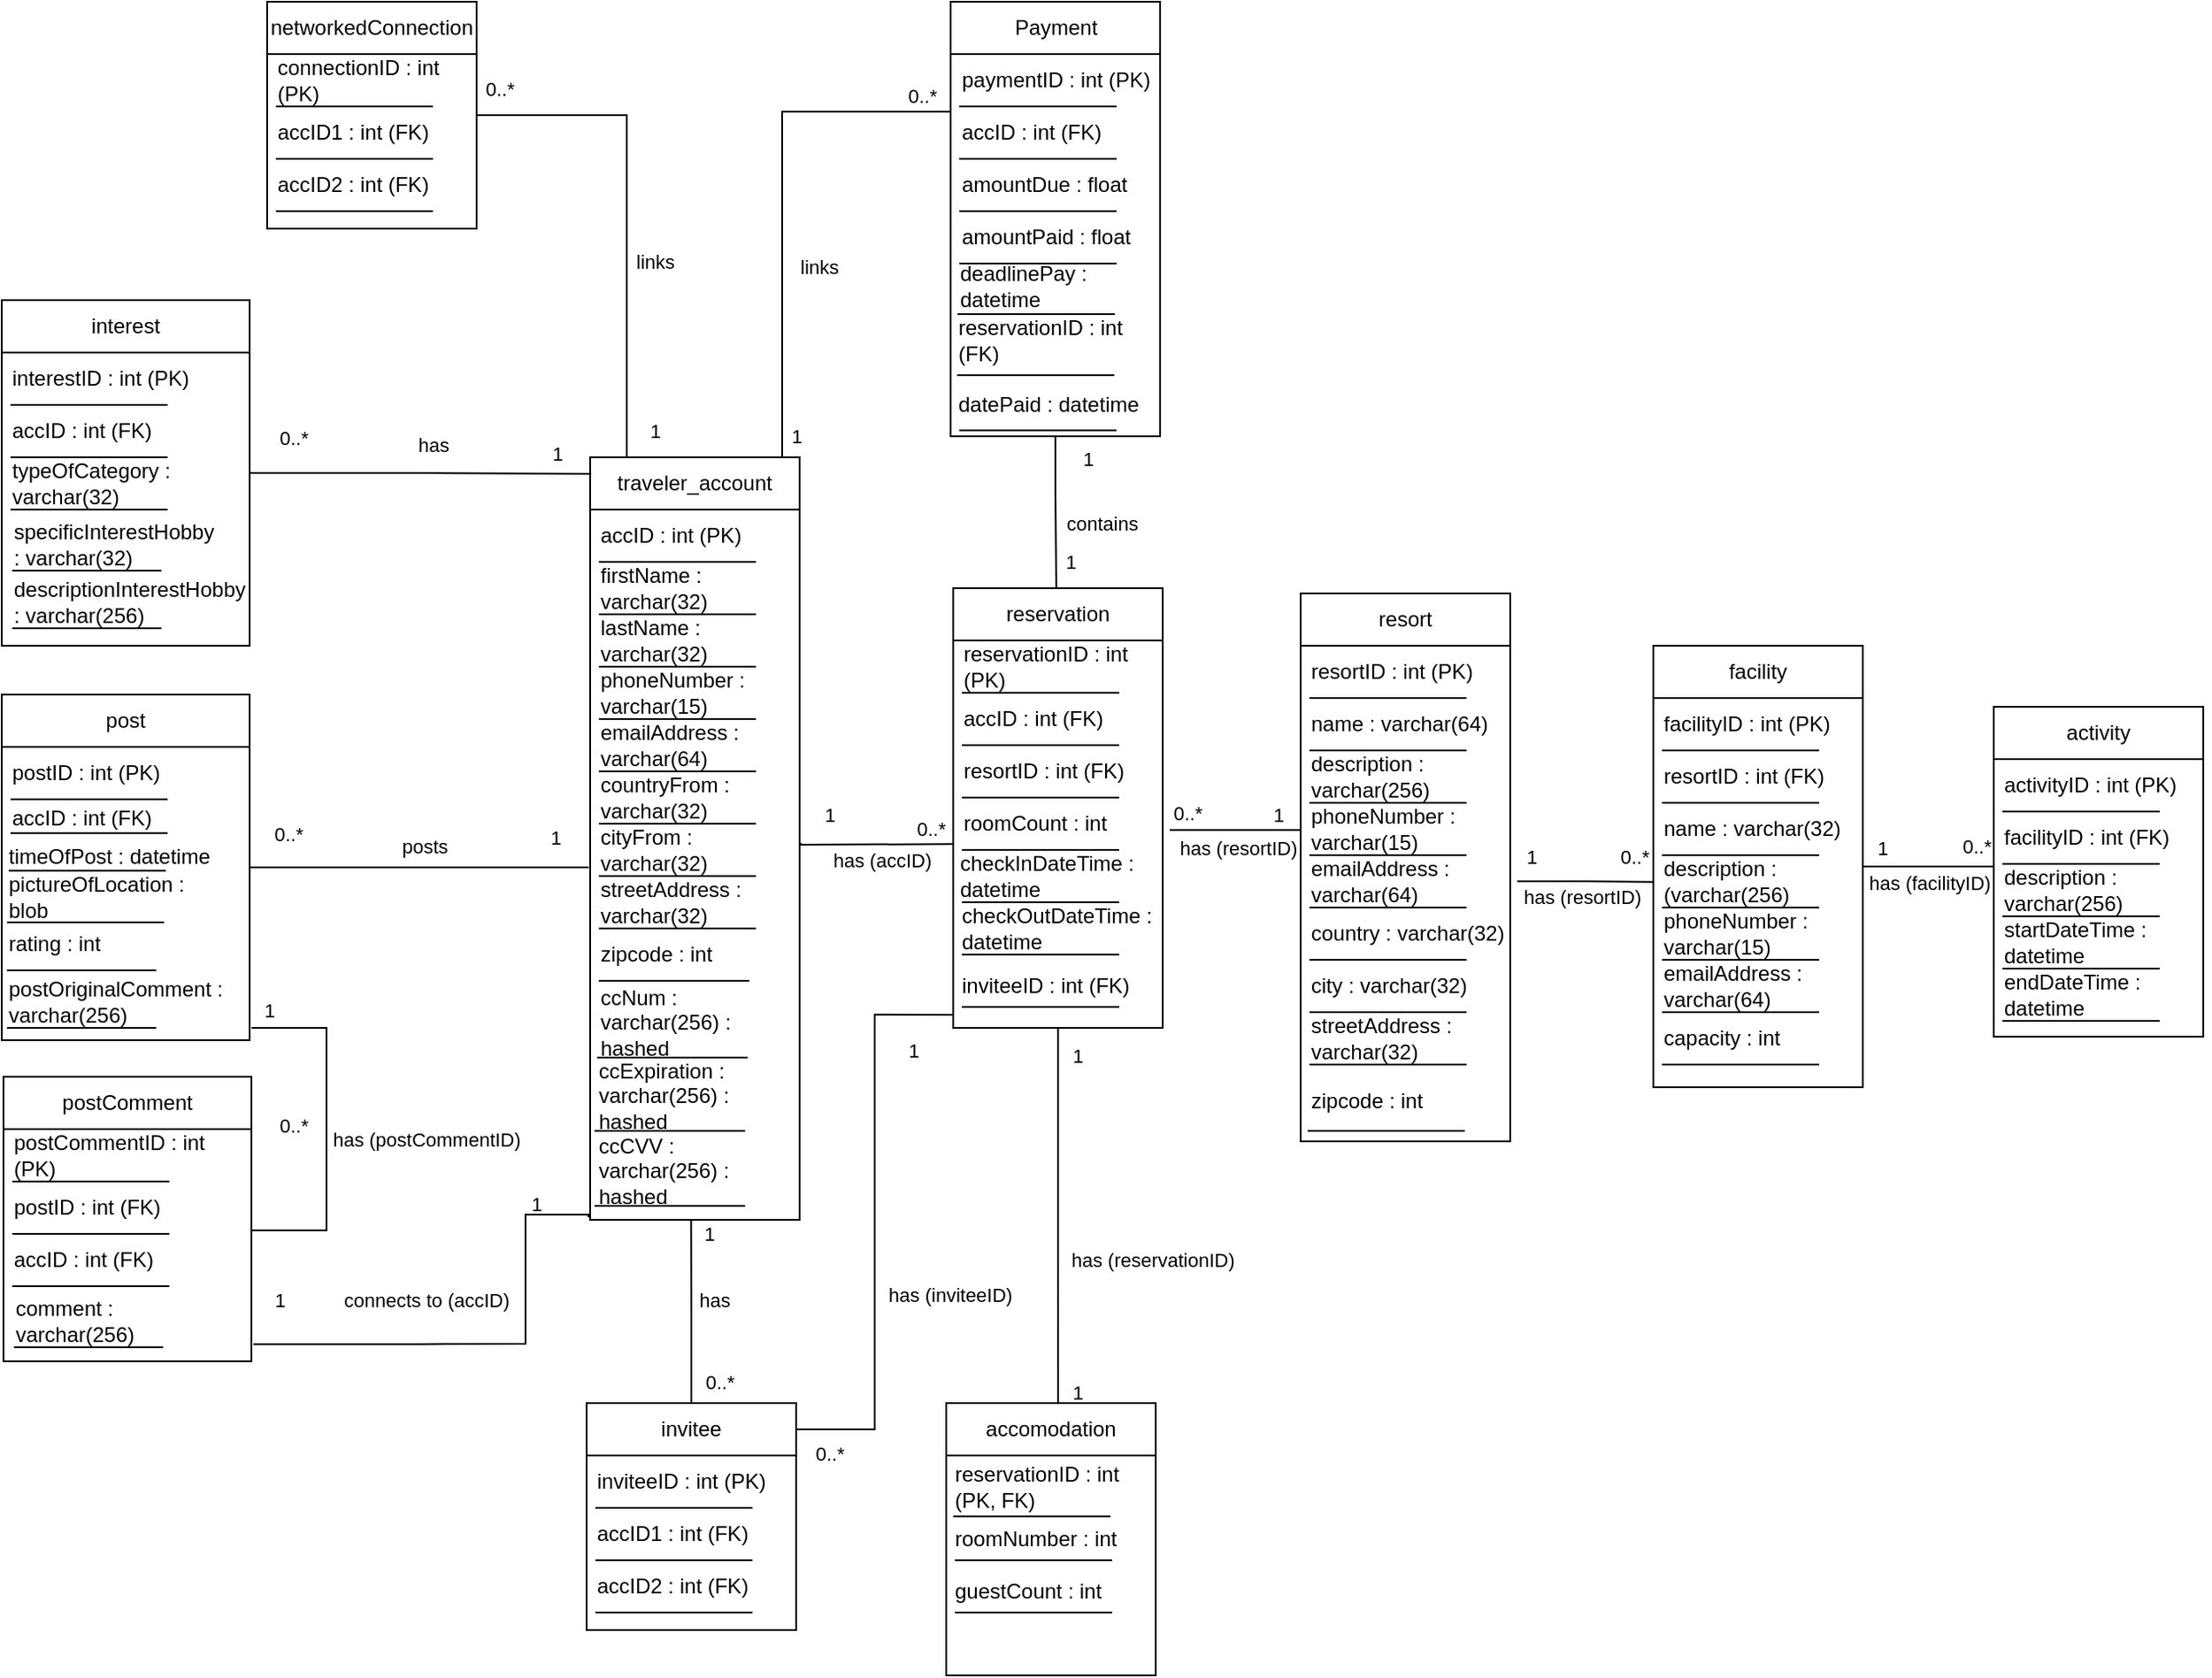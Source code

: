 <mxfile version="21.7.5" type="device">
  <diagram name="Page-1" id="ByE_iyZ5ZZ_60SZ4c1Ou">
    <mxGraphModel dx="2074" dy="1197" grid="0" gridSize="10" guides="1" tooltips="1" connect="1" arrows="1" fold="1" page="1" pageScale="1" pageWidth="850" pageHeight="1100" math="0" shadow="0">
      <root>
        <mxCell id="0" />
        <mxCell id="1" parent="0" />
        <mxCell id="KiiTx_aMD7oUM9jOCkIs-1" value="" style="rounded=0;whiteSpace=wrap;html=1;movable=1;resizable=1;rotatable=1;deletable=1;editable=1;locked=0;connectable=1;" parent="1" vertex="1">
          <mxGeometry x="369" y="315" width="120" height="437" as="geometry" />
        </mxCell>
        <mxCell id="vhigapzd4zzlqkWHLiXH-16" style="edgeStyle=orthogonalEdgeStyle;rounded=0;orthogonalLoop=1;jettySize=auto;html=1;entryX=-0.029;entryY=0.11;entryDx=0;entryDy=0;entryPerimeter=0;endArrow=none;endFill=0;" edge="1" parent="1" source="KiiTx_aMD7oUM9jOCkIs-2" target="vhigapzd4zzlqkWHLiXH-5">
          <mxGeometry relative="1" as="geometry">
            <Array as="points">
              <mxPoint x="479" y="117" />
              <mxPoint x="576" y="117" />
            </Array>
          </mxGeometry>
        </mxCell>
        <mxCell id="KiiTx_aMD7oUM9jOCkIs-2" value="traveler_account" style="rounded=0;whiteSpace=wrap;html=1;" parent="1" vertex="1">
          <mxGeometry x="369" y="315" width="120" height="30" as="geometry" />
        </mxCell>
        <mxCell id="KiiTx_aMD7oUM9jOCkIs-4" value="accID : int (PK)" style="text;html=1;strokeColor=none;fillColor=none;align=left;verticalAlign=middle;whiteSpace=wrap;rounded=0;movable=1;resizable=1;rotatable=1;deletable=1;editable=1;locked=0;connectable=1;" parent="1" vertex="1">
          <mxGeometry x="373" y="345" width="120" height="30" as="geometry" />
        </mxCell>
        <mxCell id="KiiTx_aMD7oUM9jOCkIs-6" value="" style="endArrow=none;html=1;rounded=0;" parent="1" edge="1">
          <mxGeometry width="50" height="50" relative="1" as="geometry">
            <mxPoint x="374" y="375" as="sourcePoint" />
            <mxPoint x="464" y="375" as="targetPoint" />
          </mxGeometry>
        </mxCell>
        <mxCell id="KiiTx_aMD7oUM9jOCkIs-7" value="firstName : varchar(32)" style="text;html=1;strokeColor=none;fillColor=none;align=left;verticalAlign=middle;whiteSpace=wrap;rounded=0;movable=1;resizable=1;rotatable=1;deletable=1;editable=1;locked=0;connectable=1;" parent="1" vertex="1">
          <mxGeometry x="373" y="375" width="120" height="30" as="geometry" />
        </mxCell>
        <mxCell id="KiiTx_aMD7oUM9jOCkIs-8" value="" style="endArrow=none;html=1;rounded=0;" parent="1" edge="1">
          <mxGeometry width="50" height="50" relative="1" as="geometry">
            <mxPoint x="374" y="405" as="sourcePoint" />
            <mxPoint x="464" y="405" as="targetPoint" />
          </mxGeometry>
        </mxCell>
        <mxCell id="KiiTx_aMD7oUM9jOCkIs-9" value="lastName : varchar(32)" style="text;html=1;strokeColor=none;fillColor=none;align=left;verticalAlign=middle;whiteSpace=wrap;rounded=0;movable=1;resizable=1;rotatable=1;deletable=1;editable=1;locked=0;connectable=1;" parent="1" vertex="1">
          <mxGeometry x="373" y="405" width="120" height="30" as="geometry" />
        </mxCell>
        <mxCell id="KiiTx_aMD7oUM9jOCkIs-10" value="" style="endArrow=none;html=1;rounded=0;" parent="1" edge="1">
          <mxGeometry width="50" height="50" relative="1" as="geometry">
            <mxPoint x="374" y="435" as="sourcePoint" />
            <mxPoint x="464" y="435" as="targetPoint" />
          </mxGeometry>
        </mxCell>
        <mxCell id="KiiTx_aMD7oUM9jOCkIs-11" value="phoneNumber : varchar(15)" style="text;html=1;strokeColor=none;fillColor=none;align=left;verticalAlign=middle;whiteSpace=wrap;rounded=0;movable=1;resizable=1;rotatable=1;deletable=1;editable=1;locked=0;connectable=1;" parent="1" vertex="1">
          <mxGeometry x="373" y="435" width="120" height="30" as="geometry" />
        </mxCell>
        <mxCell id="KiiTx_aMD7oUM9jOCkIs-12" value="" style="endArrow=none;html=1;rounded=0;" parent="1" edge="1">
          <mxGeometry width="50" height="50" relative="1" as="geometry">
            <mxPoint x="374" y="465" as="sourcePoint" />
            <mxPoint x="464" y="465" as="targetPoint" />
          </mxGeometry>
        </mxCell>
        <mxCell id="KiiTx_aMD7oUM9jOCkIs-13" value="emailAddress : varchar(64)" style="text;html=1;strokeColor=none;fillColor=none;align=left;verticalAlign=middle;whiteSpace=wrap;rounded=0;movable=1;resizable=1;rotatable=1;deletable=1;editable=1;locked=0;connectable=1;" parent="1" vertex="1">
          <mxGeometry x="373" y="465" width="120" height="30" as="geometry" />
        </mxCell>
        <mxCell id="KiiTx_aMD7oUM9jOCkIs-14" value="" style="endArrow=none;html=1;rounded=0;" parent="1" edge="1">
          <mxGeometry width="50" height="50" relative="1" as="geometry">
            <mxPoint x="374" y="495" as="sourcePoint" />
            <mxPoint x="464" y="495" as="targetPoint" />
          </mxGeometry>
        </mxCell>
        <mxCell id="KiiTx_aMD7oUM9jOCkIs-15" value="countryFrom : varchar(32)" style="text;html=1;strokeColor=none;fillColor=none;align=left;verticalAlign=middle;whiteSpace=wrap;rounded=0;movable=1;resizable=1;rotatable=1;deletable=1;editable=1;locked=0;connectable=1;" parent="1" vertex="1">
          <mxGeometry x="373" y="495" width="120" height="30" as="geometry" />
        </mxCell>
        <mxCell id="KiiTx_aMD7oUM9jOCkIs-16" value="" style="endArrow=none;html=1;rounded=0;" parent="1" edge="1">
          <mxGeometry width="50" height="50" relative="1" as="geometry">
            <mxPoint x="374" y="525" as="sourcePoint" />
            <mxPoint x="464" y="525" as="targetPoint" />
          </mxGeometry>
        </mxCell>
        <mxCell id="KiiTx_aMD7oUM9jOCkIs-17" value="cityFrom : varchar(32)" style="text;html=1;strokeColor=none;fillColor=none;align=left;verticalAlign=middle;whiteSpace=wrap;rounded=0;movable=1;resizable=1;rotatable=1;deletable=1;editable=1;locked=0;connectable=1;" parent="1" vertex="1">
          <mxGeometry x="373" y="525" width="115" height="30" as="geometry" />
        </mxCell>
        <mxCell id="KiiTx_aMD7oUM9jOCkIs-18" value="" style="endArrow=none;html=1;rounded=0;" parent="1" edge="1">
          <mxGeometry width="50" height="50" relative="1" as="geometry">
            <mxPoint x="374" y="555" as="sourcePoint" />
            <mxPoint x="464" y="555" as="targetPoint" />
          </mxGeometry>
        </mxCell>
        <mxCell id="KiiTx_aMD7oUM9jOCkIs-19" value="streetAddress : varchar(32)" style="text;html=1;strokeColor=none;fillColor=none;align=left;verticalAlign=middle;whiteSpace=wrap;rounded=0;movable=1;resizable=1;rotatable=1;deletable=1;editable=1;locked=0;connectable=1;" parent="1" vertex="1">
          <mxGeometry x="373" y="555" width="120" height="30" as="geometry" />
        </mxCell>
        <mxCell id="KiiTx_aMD7oUM9jOCkIs-20" value="" style="endArrow=none;html=1;rounded=0;" parent="1" edge="1">
          <mxGeometry width="50" height="50" relative="1" as="geometry">
            <mxPoint x="374" y="585" as="sourcePoint" />
            <mxPoint x="464" y="585" as="targetPoint" />
          </mxGeometry>
        </mxCell>
        <mxCell id="Z3vy9wgTb3VtXdXvD6sT-4" value="" style="group" parent="1" vertex="1" connectable="0">
          <mxGeometry x="373" y="585" width="115" height="30" as="geometry" />
        </mxCell>
        <mxCell id="Z3vy9wgTb3VtXdXvD6sT-2" value="zipcode : int" style="text;html=1;strokeColor=none;fillColor=none;align=left;verticalAlign=middle;whiteSpace=wrap;rounded=0;movable=1;resizable=1;rotatable=1;deletable=1;editable=1;locked=0;connectable=1;" parent="Z3vy9wgTb3VtXdXvD6sT-4" vertex="1">
          <mxGeometry width="115" height="30" as="geometry" />
        </mxCell>
        <mxCell id="Z3vy9wgTb3VtXdXvD6sT-3" value="" style="endArrow=none;html=1;rounded=0;" parent="Z3vy9wgTb3VtXdXvD6sT-4" edge="1">
          <mxGeometry width="50" height="50" relative="1" as="geometry">
            <mxPoint x="0.958" y="30" as="sourcePoint" />
            <mxPoint x="87.208" y="30" as="targetPoint" />
          </mxGeometry>
        </mxCell>
        <mxCell id="Z3vy9wgTb3VtXdXvD6sT-6" value="ccNum : varchar(256) : hashed" style="text;html=1;strokeColor=none;fillColor=none;align=left;verticalAlign=middle;whiteSpace=wrap;rounded=0;movable=1;resizable=1;rotatable=1;deletable=1;editable=1;locked=0;connectable=1;container=0;" parent="1" vertex="1">
          <mxGeometry x="373" y="624" width="115" height="30" as="geometry" />
        </mxCell>
        <mxCell id="Z3vy9wgTb3VtXdXvD6sT-7" value="" style="endArrow=none;html=1;rounded=0;" parent="1" edge="1">
          <mxGeometry width="50" height="50" relative="1" as="geometry">
            <mxPoint x="372.998" y="659" as="sourcePoint" />
            <mxPoint x="459.248" y="659" as="targetPoint" />
          </mxGeometry>
        </mxCell>
        <mxCell id="Z3vy9wgTb3VtXdXvD6sT-11" value="ccExpiration : varchar(256) : hashed" style="text;html=1;strokeColor=none;fillColor=none;align=left;verticalAlign=middle;whiteSpace=wrap;rounded=0;movable=1;resizable=1;rotatable=1;deletable=1;editable=1;locked=0;connectable=1;container=0;" parent="1" vertex="1">
          <mxGeometry x="371.5" y="666" width="115" height="30" as="geometry" />
        </mxCell>
        <mxCell id="Z3vy9wgTb3VtXdXvD6sT-12" value="" style="endArrow=none;html=1;rounded=0;" parent="1" edge="1">
          <mxGeometry width="50" height="50" relative="1" as="geometry">
            <mxPoint x="371.498" y="701" as="sourcePoint" />
            <mxPoint x="457.748" y="701" as="targetPoint" />
          </mxGeometry>
        </mxCell>
        <mxCell id="Z3vy9wgTb3VtXdXvD6sT-13" value="ccCVV : varchar(256) : hashed" style="text;html=1;strokeColor=none;fillColor=none;align=left;verticalAlign=middle;whiteSpace=wrap;rounded=0;movable=1;resizable=1;rotatable=1;deletable=1;editable=1;locked=0;connectable=1;container=0;" parent="1" vertex="1">
          <mxGeometry x="371.5" y="709" width="115" height="30" as="geometry" />
        </mxCell>
        <mxCell id="Z3vy9wgTb3VtXdXvD6sT-14" value="" style="endArrow=none;html=1;rounded=0;" parent="1" edge="1">
          <mxGeometry width="50" height="50" relative="1" as="geometry">
            <mxPoint x="371.498" y="744" as="sourcePoint" />
            <mxPoint x="457.748" y="744" as="targetPoint" />
          </mxGeometry>
        </mxCell>
        <mxCell id="Heig__ReJoiByMBX4ugX-1" style="edgeStyle=orthogonalEdgeStyle;rounded=0;orthogonalLoop=1;jettySize=auto;html=1;entryX=0.534;entryY=-0.016;entryDx=0;entryDy=0;entryPerimeter=0;endArrow=none;endFill=0;" parent="1" source="Z3vy9wgTb3VtXdXvD6sT-15" target="Z3vy9wgTb3VtXdXvD6sT-180" edge="1">
          <mxGeometry relative="1" as="geometry" />
        </mxCell>
        <mxCell id="Z3vy9wgTb3VtXdXvD6sT-15" value="" style="rounded=0;whiteSpace=wrap;html=1;movable=1;resizable=1;rotatable=1;deletable=1;editable=1;locked=0;connectable=1;" parent="1" vertex="1">
          <mxGeometry x="577" y="390" width="120" height="252" as="geometry" />
        </mxCell>
        <mxCell id="Z3vy9wgTb3VtXdXvD6sT-16" value="reservation" style="rounded=0;whiteSpace=wrap;html=1;" parent="1" vertex="1">
          <mxGeometry x="577" y="390" width="120" height="30" as="geometry" />
        </mxCell>
        <mxCell id="Z3vy9wgTb3VtXdXvD6sT-17" value="reservationID : int (PK)" style="text;html=1;strokeColor=none;fillColor=none;align=left;verticalAlign=middle;whiteSpace=wrap;rounded=0;movable=1;resizable=1;rotatable=1;deletable=1;editable=1;locked=0;connectable=1;" parent="1" vertex="1">
          <mxGeometry x="581" y="420" width="120" height="30" as="geometry" />
        </mxCell>
        <mxCell id="Z3vy9wgTb3VtXdXvD6sT-18" value="" style="endArrow=none;html=1;rounded=0;" parent="1" edge="1">
          <mxGeometry width="50" height="50" relative="1" as="geometry">
            <mxPoint x="582" y="450" as="sourcePoint" />
            <mxPoint x="672" y="450" as="targetPoint" />
          </mxGeometry>
        </mxCell>
        <mxCell id="Z3vy9wgTb3VtXdXvD6sT-19" value="accID : int (FK)" style="text;html=1;strokeColor=none;fillColor=none;align=left;verticalAlign=middle;whiteSpace=wrap;rounded=0;movable=1;resizable=1;rotatable=1;deletable=1;editable=1;locked=0;connectable=1;" parent="1" vertex="1">
          <mxGeometry x="581" y="450" width="120" height="30" as="geometry" />
        </mxCell>
        <mxCell id="Z3vy9wgTb3VtXdXvD6sT-20" value="" style="endArrow=none;html=1;rounded=0;" parent="1" edge="1">
          <mxGeometry width="50" height="50" relative="1" as="geometry">
            <mxPoint x="582" y="480" as="sourcePoint" />
            <mxPoint x="672" y="480" as="targetPoint" />
          </mxGeometry>
        </mxCell>
        <mxCell id="Z3vy9wgTb3VtXdXvD6sT-21" value="resortID : int (FK)" style="text;html=1;strokeColor=none;fillColor=none;align=left;verticalAlign=middle;whiteSpace=wrap;rounded=0;movable=1;resizable=1;rotatable=1;deletable=1;editable=1;locked=0;connectable=1;" parent="1" vertex="1">
          <mxGeometry x="581" y="480" width="120" height="30" as="geometry" />
        </mxCell>
        <mxCell id="Z3vy9wgTb3VtXdXvD6sT-22" value="" style="endArrow=none;html=1;rounded=0;" parent="1" edge="1">
          <mxGeometry width="50" height="50" relative="1" as="geometry">
            <mxPoint x="582" y="510" as="sourcePoint" />
            <mxPoint x="672" y="510" as="targetPoint" />
          </mxGeometry>
        </mxCell>
        <mxCell id="Heig__ReJoiByMBX4ugX-9" style="edgeStyle=orthogonalEdgeStyle;shape=connector;rounded=0;orthogonalLoop=1;jettySize=auto;html=1;entryX=0.002;entryY=0.432;entryDx=0;entryDy=0;entryPerimeter=0;labelBackgroundColor=default;strokeColor=default;fontFamily=Helvetica;fontSize=11;fontColor=default;endArrow=none;endFill=0;" parent="1" source="Z3vy9wgTb3VtXdXvD6sT-23" target="Z3vy9wgTb3VtXdXvD6sT-42" edge="1">
          <mxGeometry relative="1" as="geometry">
            <Array as="points">
              <mxPoint x="739" y="528" />
            </Array>
          </mxGeometry>
        </mxCell>
        <mxCell id="Z3vy9wgTb3VtXdXvD6sT-23" value="roomCount : int" style="text;html=1;strokeColor=none;fillColor=none;align=left;verticalAlign=middle;whiteSpace=wrap;rounded=0;movable=1;resizable=1;rotatable=1;deletable=1;editable=1;locked=0;connectable=1;" parent="1" vertex="1">
          <mxGeometry x="581" y="510" width="120" height="30" as="geometry" />
        </mxCell>
        <mxCell id="Z3vy9wgTb3VtXdXvD6sT-24" value="" style="endArrow=none;html=1;rounded=0;" parent="1" edge="1">
          <mxGeometry width="50" height="50" relative="1" as="geometry">
            <mxPoint x="582" y="540" as="sourcePoint" />
            <mxPoint x="672" y="540" as="targetPoint" />
          </mxGeometry>
        </mxCell>
        <mxCell id="Z3vy9wgTb3VtXdXvD6sT-26" value="" style="endArrow=none;html=1;rounded=0;" parent="1" edge="1">
          <mxGeometry width="50" height="50" relative="1" as="geometry">
            <mxPoint x="582" y="570" as="sourcePoint" />
            <mxPoint x="672" y="570" as="targetPoint" />
          </mxGeometry>
        </mxCell>
        <mxCell id="Z3vy9wgTb3VtXdXvD6sT-27" value="checkInDateTime : datetime" style="text;html=1;strokeColor=none;fillColor=none;align=left;verticalAlign=middle;whiteSpace=wrap;rounded=0;movable=1;resizable=1;rotatable=1;deletable=1;editable=1;locked=0;connectable=1;" parent="1" vertex="1">
          <mxGeometry x="578.5" y="540" width="120" height="30" as="geometry" />
        </mxCell>
        <mxCell id="Z3vy9wgTb3VtXdXvD6sT-28" value="" style="endArrow=none;html=1;rounded=0;" parent="1" edge="1">
          <mxGeometry width="50" height="50" relative="1" as="geometry">
            <mxPoint x="582" y="600" as="sourcePoint" />
            <mxPoint x="672" y="600" as="targetPoint" />
          </mxGeometry>
        </mxCell>
        <mxCell id="Z3vy9wgTb3VtXdXvD6sT-29" value="checkOutDateTime : datetime" style="text;html=1;strokeColor=none;fillColor=none;align=left;verticalAlign=middle;whiteSpace=wrap;rounded=0;movable=1;resizable=1;rotatable=1;deletable=1;editable=1;locked=0;connectable=1;" parent="1" vertex="1">
          <mxGeometry x="579.5" y="570" width="115" height="30" as="geometry" />
        </mxCell>
        <mxCell id="Z3vy9wgTb3VtXdXvD6sT-30" value="" style="endArrow=none;html=1;rounded=0;" parent="1" edge="1">
          <mxGeometry width="50" height="50" relative="1" as="geometry">
            <mxPoint x="582" y="630" as="sourcePoint" />
            <mxPoint x="672" y="630" as="targetPoint" />
          </mxGeometry>
        </mxCell>
        <mxCell id="Z3vy9wgTb3VtXdXvD6sT-31" value="inviteeID : int (FK)" style="text;html=1;strokeColor=none;fillColor=none;align=left;verticalAlign=middle;whiteSpace=wrap;rounded=0;movable=1;resizable=1;rotatable=1;deletable=1;editable=1;locked=0;connectable=1;" parent="1" vertex="1">
          <mxGeometry x="579.5" y="603" width="120" height="30" as="geometry" />
        </mxCell>
        <mxCell id="Z3vy9wgTb3VtXdXvD6sT-42" value="" style="rounded=0;whiteSpace=wrap;html=1;movable=1;resizable=1;rotatable=1;deletable=1;editable=1;locked=0;connectable=1;" parent="1" vertex="1">
          <mxGeometry x="776" y="393" width="120" height="314" as="geometry" />
        </mxCell>
        <mxCell id="Z3vy9wgTb3VtXdXvD6sT-43" value="resort" style="rounded=0;whiteSpace=wrap;html=1;" parent="1" vertex="1">
          <mxGeometry x="776" y="393" width="120" height="30" as="geometry" />
        </mxCell>
        <mxCell id="Z3vy9wgTb3VtXdXvD6sT-44" value="resortID : int (PK)" style="text;html=1;strokeColor=none;fillColor=none;align=left;verticalAlign=middle;whiteSpace=wrap;rounded=0;movable=1;resizable=1;rotatable=1;deletable=1;editable=1;locked=0;connectable=1;" parent="1" vertex="1">
          <mxGeometry x="780" y="423" width="120" height="30" as="geometry" />
        </mxCell>
        <mxCell id="Z3vy9wgTb3VtXdXvD6sT-45" value="" style="endArrow=none;html=1;rounded=0;" parent="1" edge="1">
          <mxGeometry width="50" height="50" relative="1" as="geometry">
            <mxPoint x="781" y="453" as="sourcePoint" />
            <mxPoint x="871" y="453" as="targetPoint" />
          </mxGeometry>
        </mxCell>
        <mxCell id="Z3vy9wgTb3VtXdXvD6sT-46" value="name : varchar(64)" style="text;html=1;strokeColor=none;fillColor=none;align=left;verticalAlign=middle;whiteSpace=wrap;rounded=0;movable=1;resizable=1;rotatable=1;deletable=1;editable=1;locked=0;connectable=1;" parent="1" vertex="1">
          <mxGeometry x="780" y="453" width="120" height="30" as="geometry" />
        </mxCell>
        <mxCell id="Z3vy9wgTb3VtXdXvD6sT-47" value="" style="endArrow=none;html=1;rounded=0;" parent="1" edge="1">
          <mxGeometry width="50" height="50" relative="1" as="geometry">
            <mxPoint x="781" y="483" as="sourcePoint" />
            <mxPoint x="871" y="483" as="targetPoint" />
          </mxGeometry>
        </mxCell>
        <mxCell id="Z3vy9wgTb3VtXdXvD6sT-48" value="description : varchar(256)" style="text;html=1;strokeColor=none;fillColor=none;align=left;verticalAlign=middle;whiteSpace=wrap;rounded=0;movable=1;resizable=1;rotatable=1;deletable=1;editable=1;locked=0;connectable=1;" parent="1" vertex="1">
          <mxGeometry x="780" y="483" width="120" height="30" as="geometry" />
        </mxCell>
        <mxCell id="Z3vy9wgTb3VtXdXvD6sT-49" value="" style="endArrow=none;html=1;rounded=0;" parent="1" edge="1">
          <mxGeometry width="50" height="50" relative="1" as="geometry">
            <mxPoint x="781" y="513" as="sourcePoint" />
            <mxPoint x="871" y="513" as="targetPoint" />
          </mxGeometry>
        </mxCell>
        <mxCell id="Z3vy9wgTb3VtXdXvD6sT-50" value="phoneNumber : varchar(15)" style="text;html=1;strokeColor=none;fillColor=none;align=left;verticalAlign=middle;whiteSpace=wrap;rounded=0;movable=1;resizable=1;rotatable=1;deletable=1;editable=1;locked=0;connectable=1;" parent="1" vertex="1">
          <mxGeometry x="780" y="513" width="120" height="30" as="geometry" />
        </mxCell>
        <mxCell id="Z3vy9wgTb3VtXdXvD6sT-51" value="" style="endArrow=none;html=1;rounded=0;" parent="1" edge="1">
          <mxGeometry width="50" height="50" relative="1" as="geometry">
            <mxPoint x="781" y="543" as="sourcePoint" />
            <mxPoint x="871" y="543" as="targetPoint" />
          </mxGeometry>
        </mxCell>
        <mxCell id="Heig__ReJoiByMBX4ugX-14" style="edgeStyle=orthogonalEdgeStyle;shape=connector;rounded=0;orthogonalLoop=1;jettySize=auto;html=1;entryX=0.006;entryY=0.535;entryDx=0;entryDy=0;entryPerimeter=0;labelBackgroundColor=default;strokeColor=default;fontFamily=Helvetica;fontSize=11;fontColor=default;endArrow=none;endFill=0;" parent="1" source="Z3vy9wgTb3VtXdXvD6sT-52" target="Z3vy9wgTb3VtXdXvD6sT-82" edge="1">
          <mxGeometry relative="1" as="geometry" />
        </mxCell>
        <mxCell id="Z3vy9wgTb3VtXdXvD6sT-52" value="emailAddress : varchar(64)" style="text;html=1;strokeColor=none;fillColor=none;align=left;verticalAlign=middle;whiteSpace=wrap;rounded=0;movable=1;resizable=1;rotatable=1;deletable=1;editable=1;locked=0;connectable=1;" parent="1" vertex="1">
          <mxGeometry x="780" y="543" width="120" height="30" as="geometry" />
        </mxCell>
        <mxCell id="Z3vy9wgTb3VtXdXvD6sT-53" value="" style="endArrow=none;html=1;rounded=0;" parent="1" edge="1">
          <mxGeometry width="50" height="50" relative="1" as="geometry">
            <mxPoint x="781" y="573" as="sourcePoint" />
            <mxPoint x="871" y="573" as="targetPoint" />
          </mxGeometry>
        </mxCell>
        <mxCell id="Z3vy9wgTb3VtXdXvD6sT-54" value="country : varchar(32)" style="text;html=1;strokeColor=none;fillColor=none;align=left;verticalAlign=middle;whiteSpace=wrap;rounded=0;movable=1;resizable=1;rotatable=1;deletable=1;editable=1;locked=0;connectable=1;" parent="1" vertex="1">
          <mxGeometry x="780" y="573" width="120" height="30" as="geometry" />
        </mxCell>
        <mxCell id="Z3vy9wgTb3VtXdXvD6sT-55" value="" style="endArrow=none;html=1;rounded=0;" parent="1" edge="1">
          <mxGeometry width="50" height="50" relative="1" as="geometry">
            <mxPoint x="781" y="603" as="sourcePoint" />
            <mxPoint x="871" y="603" as="targetPoint" />
          </mxGeometry>
        </mxCell>
        <mxCell id="Z3vy9wgTb3VtXdXvD6sT-56" value="city : varchar(32)" style="text;html=1;strokeColor=none;fillColor=none;align=left;verticalAlign=middle;whiteSpace=wrap;rounded=0;movable=1;resizable=1;rotatable=1;deletable=1;editable=1;locked=0;connectable=1;" parent="1" vertex="1">
          <mxGeometry x="780" y="603" width="115" height="30" as="geometry" />
        </mxCell>
        <mxCell id="Z3vy9wgTb3VtXdXvD6sT-57" value="" style="endArrow=none;html=1;rounded=0;" parent="1" edge="1">
          <mxGeometry width="50" height="50" relative="1" as="geometry">
            <mxPoint x="781" y="633" as="sourcePoint" />
            <mxPoint x="871" y="633" as="targetPoint" />
          </mxGeometry>
        </mxCell>
        <mxCell id="Z3vy9wgTb3VtXdXvD6sT-58" value="streetAddress : varchar(32)" style="text;html=1;strokeColor=none;fillColor=none;align=left;verticalAlign=middle;whiteSpace=wrap;rounded=0;movable=1;resizable=1;rotatable=1;deletable=1;editable=1;locked=0;connectable=1;" parent="1" vertex="1">
          <mxGeometry x="780" y="633" width="120" height="30" as="geometry" />
        </mxCell>
        <mxCell id="Z3vy9wgTb3VtXdXvD6sT-59" value="" style="endArrow=none;html=1;rounded=0;" parent="1" edge="1">
          <mxGeometry width="50" height="50" relative="1" as="geometry">
            <mxPoint x="781" y="663" as="sourcePoint" />
            <mxPoint x="871" y="663" as="targetPoint" />
          </mxGeometry>
        </mxCell>
        <mxCell id="Z3vy9wgTb3VtXdXvD6sT-60" value="zipcode : int" style="text;html=1;strokeColor=none;fillColor=none;align=left;verticalAlign=middle;whiteSpace=wrap;rounded=0;movable=1;resizable=1;rotatable=1;deletable=1;editable=1;locked=0;connectable=1;" parent="1" vertex="1">
          <mxGeometry x="780" y="669" width="120" height="30" as="geometry" />
        </mxCell>
        <mxCell id="Z3vy9wgTb3VtXdXvD6sT-61" value="" style="endArrow=none;html=1;rounded=0;" parent="1" edge="1">
          <mxGeometry width="50" height="50" relative="1" as="geometry">
            <mxPoint x="780" y="701" as="sourcePoint" />
            <mxPoint x="870" y="701" as="targetPoint" />
          </mxGeometry>
        </mxCell>
        <mxCell id="Z3vy9wgTb3VtXdXvD6sT-62" value="" style="rounded=0;whiteSpace=wrap;html=1;movable=1;resizable=1;rotatable=1;deletable=1;editable=1;locked=0;connectable=1;" parent="1" vertex="1">
          <mxGeometry x="1173" y="458" width="120" height="189" as="geometry" />
        </mxCell>
        <mxCell id="Z3vy9wgTb3VtXdXvD6sT-63" value="activity" style="rounded=0;whiteSpace=wrap;html=1;" parent="1" vertex="1">
          <mxGeometry x="1173" y="458" width="120" height="30" as="geometry" />
        </mxCell>
        <mxCell id="Z3vy9wgTb3VtXdXvD6sT-64" value="activityID : int (PK)" style="text;html=1;strokeColor=none;fillColor=none;align=left;verticalAlign=middle;whiteSpace=wrap;rounded=0;movable=1;resizable=1;rotatable=1;deletable=1;editable=1;locked=0;connectable=1;" parent="1" vertex="1">
          <mxGeometry x="1177" y="488" width="120" height="30" as="geometry" />
        </mxCell>
        <mxCell id="Z3vy9wgTb3VtXdXvD6sT-65" value="" style="endArrow=none;html=1;rounded=0;" parent="1" edge="1">
          <mxGeometry width="50" height="50" relative="1" as="geometry">
            <mxPoint x="1178" y="518" as="sourcePoint" />
            <mxPoint x="1268" y="518" as="targetPoint" />
          </mxGeometry>
        </mxCell>
        <mxCell id="Z3vy9wgTb3VtXdXvD6sT-66" value="facilityID : int (FK)" style="text;html=1;strokeColor=none;fillColor=none;align=left;verticalAlign=middle;whiteSpace=wrap;rounded=0;movable=1;resizable=1;rotatable=1;deletable=1;editable=1;locked=0;connectable=1;" parent="1" vertex="1">
          <mxGeometry x="1177" y="518" width="120" height="30" as="geometry" />
        </mxCell>
        <mxCell id="Z3vy9wgTb3VtXdXvD6sT-67" value="" style="endArrow=none;html=1;rounded=0;" parent="1" edge="1">
          <mxGeometry width="50" height="50" relative="1" as="geometry">
            <mxPoint x="1178" y="548" as="sourcePoint" />
            <mxPoint x="1268" y="548" as="targetPoint" />
          </mxGeometry>
        </mxCell>
        <mxCell id="Z3vy9wgTb3VtXdXvD6sT-68" value="description : varchar(256)" style="text;html=1;strokeColor=none;fillColor=none;align=left;verticalAlign=middle;whiteSpace=wrap;rounded=0;movable=1;resizable=1;rotatable=1;deletable=1;editable=1;locked=0;connectable=1;" parent="1" vertex="1">
          <mxGeometry x="1177" y="548" width="120" height="30" as="geometry" />
        </mxCell>
        <mxCell id="Z3vy9wgTb3VtXdXvD6sT-69" value="" style="endArrow=none;html=1;rounded=0;" parent="1" edge="1">
          <mxGeometry width="50" height="50" relative="1" as="geometry">
            <mxPoint x="1178" y="578" as="sourcePoint" />
            <mxPoint x="1268" y="578" as="targetPoint" />
          </mxGeometry>
        </mxCell>
        <mxCell id="Z3vy9wgTb3VtXdXvD6sT-70" value="startDateTime : datetime" style="text;html=1;strokeColor=none;fillColor=none;align=left;verticalAlign=middle;whiteSpace=wrap;rounded=0;movable=1;resizable=1;rotatable=1;deletable=1;editable=1;locked=0;connectable=1;" parent="1" vertex="1">
          <mxGeometry x="1177" y="578" width="120" height="30" as="geometry" />
        </mxCell>
        <mxCell id="Z3vy9wgTb3VtXdXvD6sT-71" value="" style="endArrow=none;html=1;rounded=0;" parent="1" edge="1">
          <mxGeometry width="50" height="50" relative="1" as="geometry">
            <mxPoint x="1178" y="608" as="sourcePoint" />
            <mxPoint x="1268" y="608" as="targetPoint" />
          </mxGeometry>
        </mxCell>
        <mxCell id="Z3vy9wgTb3VtXdXvD6sT-72" value="endDateTime : datetime" style="text;html=1;strokeColor=none;fillColor=none;align=left;verticalAlign=middle;whiteSpace=wrap;rounded=0;movable=1;resizable=1;rotatable=1;deletable=1;editable=1;locked=0;connectable=1;" parent="1" vertex="1">
          <mxGeometry x="1177" y="608" width="120" height="30" as="geometry" />
        </mxCell>
        <mxCell id="Z3vy9wgTb3VtXdXvD6sT-73" value="" style="endArrow=none;html=1;rounded=0;" parent="1" edge="1">
          <mxGeometry width="50" height="50" relative="1" as="geometry">
            <mxPoint x="1178" y="638" as="sourcePoint" />
            <mxPoint x="1268" y="638" as="targetPoint" />
          </mxGeometry>
        </mxCell>
        <mxCell id="Heig__ReJoiByMBX4ugX-17" style="edgeStyle=orthogonalEdgeStyle;shape=connector;rounded=0;orthogonalLoop=1;jettySize=auto;html=1;entryX=0.002;entryY=0.484;entryDx=0;entryDy=0;entryPerimeter=0;labelBackgroundColor=default;strokeColor=default;fontFamily=Helvetica;fontSize=11;fontColor=default;endArrow=none;endFill=0;" parent="1" source="Z3vy9wgTb3VtXdXvD6sT-82" target="Z3vy9wgTb3VtXdXvD6sT-62" edge="1">
          <mxGeometry relative="1" as="geometry" />
        </mxCell>
        <mxCell id="Z3vy9wgTb3VtXdXvD6sT-82" value="" style="rounded=0;whiteSpace=wrap;html=1;movable=1;resizable=1;rotatable=1;deletable=1;editable=1;locked=0;connectable=1;" parent="1" vertex="1">
          <mxGeometry x="978" y="423" width="120" height="253" as="geometry" />
        </mxCell>
        <mxCell id="Z3vy9wgTb3VtXdXvD6sT-83" value="facility" style="rounded=0;whiteSpace=wrap;html=1;" parent="1" vertex="1">
          <mxGeometry x="978" y="423" width="120" height="30" as="geometry" />
        </mxCell>
        <mxCell id="Z3vy9wgTb3VtXdXvD6sT-84" value="facilityID : int (PK)" style="text;html=1;strokeColor=none;fillColor=none;align=left;verticalAlign=middle;whiteSpace=wrap;rounded=0;movable=1;resizable=1;rotatable=1;deletable=1;editable=1;locked=0;connectable=1;" parent="1" vertex="1">
          <mxGeometry x="982" y="453" width="120" height="30" as="geometry" />
        </mxCell>
        <mxCell id="Z3vy9wgTb3VtXdXvD6sT-85" value="" style="endArrow=none;html=1;rounded=0;" parent="1" edge="1">
          <mxGeometry width="50" height="50" relative="1" as="geometry">
            <mxPoint x="983" y="483" as="sourcePoint" />
            <mxPoint x="1073" y="483" as="targetPoint" />
          </mxGeometry>
        </mxCell>
        <mxCell id="Z3vy9wgTb3VtXdXvD6sT-86" value="resortID : int (FK)" style="text;html=1;strokeColor=none;fillColor=none;align=left;verticalAlign=middle;whiteSpace=wrap;rounded=0;movable=1;resizable=1;rotatable=1;deletable=1;editable=1;locked=0;connectable=1;" parent="1" vertex="1">
          <mxGeometry x="982" y="483" width="120" height="30" as="geometry" />
        </mxCell>
        <mxCell id="Z3vy9wgTb3VtXdXvD6sT-87" value="" style="endArrow=none;html=1;rounded=0;" parent="1" edge="1">
          <mxGeometry width="50" height="50" relative="1" as="geometry">
            <mxPoint x="983" y="513" as="sourcePoint" />
            <mxPoint x="1073" y="513" as="targetPoint" />
          </mxGeometry>
        </mxCell>
        <mxCell id="Z3vy9wgTb3VtXdXvD6sT-88" value="name : varchar(32)" style="text;html=1;strokeColor=none;fillColor=none;align=left;verticalAlign=middle;whiteSpace=wrap;rounded=0;movable=1;resizable=1;rotatable=1;deletable=1;editable=1;locked=0;connectable=1;" parent="1" vertex="1">
          <mxGeometry x="982" y="513" width="120" height="30" as="geometry" />
        </mxCell>
        <mxCell id="Z3vy9wgTb3VtXdXvD6sT-89" value="" style="endArrow=none;html=1;rounded=0;" parent="1" edge="1">
          <mxGeometry width="50" height="50" relative="1" as="geometry">
            <mxPoint x="983" y="543" as="sourcePoint" />
            <mxPoint x="1073" y="543" as="targetPoint" />
          </mxGeometry>
        </mxCell>
        <mxCell id="Z3vy9wgTb3VtXdXvD6sT-90" value="description : (varchar(256)" style="text;html=1;strokeColor=none;fillColor=none;align=left;verticalAlign=middle;whiteSpace=wrap;rounded=0;movable=1;resizable=1;rotatable=1;deletable=1;editable=1;locked=0;connectable=1;" parent="1" vertex="1">
          <mxGeometry x="982" y="543" width="120" height="30" as="geometry" />
        </mxCell>
        <mxCell id="Z3vy9wgTb3VtXdXvD6sT-91" value="" style="endArrow=none;html=1;rounded=0;" parent="1" edge="1">
          <mxGeometry width="50" height="50" relative="1" as="geometry">
            <mxPoint x="983" y="573" as="sourcePoint" />
            <mxPoint x="1073" y="573" as="targetPoint" />
          </mxGeometry>
        </mxCell>
        <mxCell id="Z3vy9wgTb3VtXdXvD6sT-92" value="phoneNumber : varchar(15)" style="text;html=1;strokeColor=none;fillColor=none;align=left;verticalAlign=middle;whiteSpace=wrap;rounded=0;movable=1;resizable=1;rotatable=1;deletable=1;editable=1;locked=0;connectable=1;" parent="1" vertex="1">
          <mxGeometry x="982" y="573" width="120" height="30" as="geometry" />
        </mxCell>
        <mxCell id="Z3vy9wgTb3VtXdXvD6sT-93" value="" style="endArrow=none;html=1;rounded=0;" parent="1" edge="1">
          <mxGeometry width="50" height="50" relative="1" as="geometry">
            <mxPoint x="983" y="603" as="sourcePoint" />
            <mxPoint x="1073" y="603" as="targetPoint" />
          </mxGeometry>
        </mxCell>
        <mxCell id="Z3vy9wgTb3VtXdXvD6sT-94" value="emailAddress : varchar(64)" style="text;html=1;strokeColor=none;fillColor=none;align=left;verticalAlign=middle;whiteSpace=wrap;rounded=0;movable=1;resizable=1;rotatable=1;deletable=1;editable=1;locked=0;connectable=1;" parent="1" vertex="1">
          <mxGeometry x="982" y="603" width="120" height="30" as="geometry" />
        </mxCell>
        <mxCell id="Z3vy9wgTb3VtXdXvD6sT-95" value="" style="endArrow=none;html=1;rounded=0;" parent="1" edge="1">
          <mxGeometry width="50" height="50" relative="1" as="geometry">
            <mxPoint x="983" y="633" as="sourcePoint" />
            <mxPoint x="1073" y="633" as="targetPoint" />
          </mxGeometry>
        </mxCell>
        <mxCell id="Z3vy9wgTb3VtXdXvD6sT-96" value="capacity : int" style="text;html=1;strokeColor=none;fillColor=none;align=left;verticalAlign=middle;whiteSpace=wrap;rounded=0;movable=1;resizable=1;rotatable=1;deletable=1;editable=1;locked=0;connectable=1;" parent="1" vertex="1">
          <mxGeometry x="982" y="633" width="115" height="30" as="geometry" />
        </mxCell>
        <mxCell id="Z3vy9wgTb3VtXdXvD6sT-97" value="" style="endArrow=none;html=1;rounded=0;" parent="1" edge="1">
          <mxGeometry width="50" height="50" relative="1" as="geometry">
            <mxPoint x="983" y="663" as="sourcePoint" />
            <mxPoint x="1073" y="663" as="targetPoint" />
          </mxGeometry>
        </mxCell>
        <mxCell id="Z3vy9wgTb3VtXdXvD6sT-187" style="edgeStyle=orthogonalEdgeStyle;rounded=0;orthogonalLoop=1;jettySize=auto;html=1;endArrow=none;endFill=0;" parent="1" source="Z3vy9wgTb3VtXdXvD6sT-102" target="KiiTx_aMD7oUM9jOCkIs-2" edge="1">
          <mxGeometry relative="1" as="geometry">
            <Array as="points">
              <mxPoint x="390" y="119" />
            </Array>
          </mxGeometry>
        </mxCell>
        <mxCell id="Z3vy9wgTb3VtXdXvD6sT-102" value="" style="rounded=0;whiteSpace=wrap;html=1;movable=1;resizable=1;rotatable=1;deletable=1;editable=1;locked=0;connectable=1;" parent="1" vertex="1">
          <mxGeometry x="184" y="54" width="120" height="130" as="geometry" />
        </mxCell>
        <mxCell id="Z3vy9wgTb3VtXdXvD6sT-103" value="networkedConnection" style="rounded=0;whiteSpace=wrap;html=1;" parent="1" vertex="1">
          <mxGeometry x="184" y="54" width="120" height="30" as="geometry" />
        </mxCell>
        <mxCell id="Z3vy9wgTb3VtXdXvD6sT-104" value="connectionID : int (PK)" style="text;html=1;strokeColor=none;fillColor=none;align=left;verticalAlign=middle;whiteSpace=wrap;rounded=0;movable=1;resizable=1;rotatable=1;deletable=1;editable=1;locked=0;connectable=1;" parent="1" vertex="1">
          <mxGeometry x="188" y="84" width="120" height="30" as="geometry" />
        </mxCell>
        <mxCell id="Z3vy9wgTb3VtXdXvD6sT-105" value="" style="endArrow=none;html=1;rounded=0;" parent="1" edge="1">
          <mxGeometry width="50" height="50" relative="1" as="geometry">
            <mxPoint x="189" y="114" as="sourcePoint" />
            <mxPoint x="279" y="114" as="targetPoint" />
          </mxGeometry>
        </mxCell>
        <mxCell id="Z3vy9wgTb3VtXdXvD6sT-106" value="accID1 : int (FK)" style="text;html=1;strokeColor=none;fillColor=none;align=left;verticalAlign=middle;whiteSpace=wrap;rounded=0;movable=1;resizable=1;rotatable=1;deletable=1;editable=1;locked=0;connectable=1;" parent="1" vertex="1">
          <mxGeometry x="188" y="114" width="120" height="30" as="geometry" />
        </mxCell>
        <mxCell id="Z3vy9wgTb3VtXdXvD6sT-107" value="" style="endArrow=none;html=1;rounded=0;" parent="1" edge="1">
          <mxGeometry width="50" height="50" relative="1" as="geometry">
            <mxPoint x="189" y="144" as="sourcePoint" />
            <mxPoint x="279" y="144" as="targetPoint" />
          </mxGeometry>
        </mxCell>
        <mxCell id="Z3vy9wgTb3VtXdXvD6sT-108" value="accID2 : int (FK)" style="text;html=1;strokeColor=none;fillColor=none;align=left;verticalAlign=middle;whiteSpace=wrap;rounded=0;movable=1;resizable=1;rotatable=1;deletable=1;editable=1;locked=0;connectable=1;" parent="1" vertex="1">
          <mxGeometry x="188" y="144" width="120" height="30" as="geometry" />
        </mxCell>
        <mxCell id="Z3vy9wgTb3VtXdXvD6sT-109" value="" style="endArrow=none;html=1;rounded=0;" parent="1" edge="1">
          <mxGeometry width="50" height="50" relative="1" as="geometry">
            <mxPoint x="189" y="174" as="sourcePoint" />
            <mxPoint x="279" y="174" as="targetPoint" />
          </mxGeometry>
        </mxCell>
        <mxCell id="Z3vy9wgTb3VtXdXvD6sT-191" style="edgeStyle=orthogonalEdgeStyle;shape=connector;rounded=0;orthogonalLoop=1;jettySize=auto;html=1;entryX=0.005;entryY=0.317;entryDx=0;entryDy=0;entryPerimeter=0;labelBackgroundColor=default;strokeColor=default;fontFamily=Helvetica;fontSize=11;fontColor=default;endArrow=none;endFill=0;" parent="1" source="Z3vy9wgTb3VtXdXvD6sT-114" target="KiiTx_aMD7oUM9jOCkIs-2" edge="1">
          <mxGeometry relative="1" as="geometry" />
        </mxCell>
        <mxCell id="Z3vy9wgTb3VtXdXvD6sT-114" value="" style="rounded=0;whiteSpace=wrap;html=1;movable=1;resizable=1;rotatable=1;deletable=1;editable=1;locked=0;connectable=1;" parent="1" vertex="1">
          <mxGeometry x="32" y="225" width="142" height="198" as="geometry" />
        </mxCell>
        <mxCell id="Z3vy9wgTb3VtXdXvD6sT-115" value="interest" style="rounded=0;whiteSpace=wrap;html=1;" parent="1" vertex="1">
          <mxGeometry x="32" y="225" width="142" height="30" as="geometry" />
        </mxCell>
        <mxCell id="Z3vy9wgTb3VtXdXvD6sT-116" value="interestID : int (PK)" style="text;html=1;strokeColor=none;fillColor=none;align=left;verticalAlign=middle;whiteSpace=wrap;rounded=0;movable=1;resizable=1;rotatable=1;deletable=1;editable=1;locked=0;connectable=1;" parent="1" vertex="1">
          <mxGeometry x="36" y="255" width="120" height="30" as="geometry" />
        </mxCell>
        <mxCell id="Z3vy9wgTb3VtXdXvD6sT-117" value="" style="endArrow=none;html=1;rounded=0;" parent="1" edge="1">
          <mxGeometry width="50" height="50" relative="1" as="geometry">
            <mxPoint x="37" y="285" as="sourcePoint" />
            <mxPoint x="127" y="285" as="targetPoint" />
          </mxGeometry>
        </mxCell>
        <mxCell id="Z3vy9wgTb3VtXdXvD6sT-118" value="accID : int (FK)" style="text;html=1;strokeColor=none;fillColor=none;align=left;verticalAlign=middle;whiteSpace=wrap;rounded=0;movable=1;resizable=1;rotatable=1;deletable=1;editable=1;locked=0;connectable=1;" parent="1" vertex="1">
          <mxGeometry x="36" y="285" width="120" height="30" as="geometry" />
        </mxCell>
        <mxCell id="Z3vy9wgTb3VtXdXvD6sT-119" value="" style="endArrow=none;html=1;rounded=0;" parent="1" edge="1">
          <mxGeometry width="50" height="50" relative="1" as="geometry">
            <mxPoint x="37" y="315" as="sourcePoint" />
            <mxPoint x="127" y="315" as="targetPoint" />
          </mxGeometry>
        </mxCell>
        <mxCell id="Z3vy9wgTb3VtXdXvD6sT-122" value="" style="group" parent="1" vertex="1" connectable="0">
          <mxGeometry x="36" y="315" width="120" height="30" as="geometry" />
        </mxCell>
        <mxCell id="Z3vy9wgTb3VtXdXvD6sT-120" value="typeOfCategory : varchar(32)" style="text;html=1;strokeColor=none;fillColor=none;align=left;verticalAlign=middle;whiteSpace=wrap;rounded=0;movable=1;resizable=1;rotatable=1;deletable=1;editable=1;locked=0;connectable=1;" parent="Z3vy9wgTb3VtXdXvD6sT-122" vertex="1">
          <mxGeometry width="120" height="30" as="geometry" />
        </mxCell>
        <mxCell id="Z3vy9wgTb3VtXdXvD6sT-121" value="" style="endArrow=none;html=1;rounded=0;" parent="Z3vy9wgTb3VtXdXvD6sT-122" edge="1">
          <mxGeometry width="50" height="50" relative="1" as="geometry">
            <mxPoint x="1" y="30" as="sourcePoint" />
            <mxPoint x="91" y="30" as="targetPoint" />
          </mxGeometry>
        </mxCell>
        <mxCell id="Z3vy9wgTb3VtXdXvD6sT-123" value="" style="group" parent="1" vertex="1" connectable="0">
          <mxGeometry x="37" y="350" width="114" height="30" as="geometry" />
        </mxCell>
        <mxCell id="Z3vy9wgTb3VtXdXvD6sT-124" value="specificInterestHobby : varchar(32)" style="text;html=1;strokeColor=none;fillColor=none;align=left;verticalAlign=middle;whiteSpace=wrap;rounded=0;movable=1;resizable=1;rotatable=1;deletable=1;editable=1;locked=0;connectable=1;" parent="Z3vy9wgTb3VtXdXvD6sT-123" vertex="1">
          <mxGeometry width="110.2" height="30" as="geometry" />
        </mxCell>
        <mxCell id="Z3vy9wgTb3VtXdXvD6sT-125" value="" style="endArrow=none;html=1;rounded=0;" parent="Z3vy9wgTb3VtXdXvD6sT-123" edge="1">
          <mxGeometry width="50" height="50" relative="1" as="geometry">
            <mxPoint x="0.95" y="30" as="sourcePoint" />
            <mxPoint x="86.45" y="30" as="targetPoint" />
          </mxGeometry>
        </mxCell>
        <mxCell id="Z3vy9wgTb3VtXdXvD6sT-126" value="" style="group" parent="1" vertex="1" connectable="0">
          <mxGeometry x="37" y="383" width="114" height="30" as="geometry" />
        </mxCell>
        <mxCell id="Z3vy9wgTb3VtXdXvD6sT-127" value="descriptionInterestHobby : varchar(256)" style="text;html=1;strokeColor=none;fillColor=none;align=left;verticalAlign=middle;whiteSpace=wrap;rounded=0;movable=1;resizable=1;rotatable=1;deletable=1;editable=1;locked=0;connectable=1;" parent="Z3vy9wgTb3VtXdXvD6sT-126" vertex="1">
          <mxGeometry width="110.2" height="30" as="geometry" />
        </mxCell>
        <mxCell id="Z3vy9wgTb3VtXdXvD6sT-128" value="" style="endArrow=none;html=1;rounded=0;" parent="Z3vy9wgTb3VtXdXvD6sT-126" edge="1">
          <mxGeometry width="50" height="50" relative="1" as="geometry">
            <mxPoint x="0.95" y="30" as="sourcePoint" />
            <mxPoint x="86.45" y="30" as="targetPoint" />
          </mxGeometry>
        </mxCell>
        <mxCell id="Z3vy9wgTb3VtXdXvD6sT-195" style="edgeStyle=orthogonalEdgeStyle;shape=connector;rounded=0;orthogonalLoop=1;jettySize=auto;html=1;labelBackgroundColor=default;strokeColor=default;fontFamily=Helvetica;fontSize=11;fontColor=default;endArrow=none;endFill=0;" parent="1" source="Z3vy9wgTb3VtXdXvD6sT-129" edge="1">
          <mxGeometry relative="1" as="geometry">
            <mxPoint x="368.191" y="550" as="targetPoint" />
          </mxGeometry>
        </mxCell>
        <mxCell id="Z3vy9wgTb3VtXdXvD6sT-129" value="" style="rounded=0;whiteSpace=wrap;html=1;movable=1;resizable=1;rotatable=1;deletable=1;editable=1;locked=0;connectable=1;" parent="1" vertex="1">
          <mxGeometry x="32" y="451" width="142" height="198" as="geometry" />
        </mxCell>
        <mxCell id="Z3vy9wgTb3VtXdXvD6sT-130" value="post" style="rounded=0;whiteSpace=wrap;html=1;" parent="1" vertex="1">
          <mxGeometry x="32" y="451" width="142" height="30" as="geometry" />
        </mxCell>
        <mxCell id="Z3vy9wgTb3VtXdXvD6sT-131" value="postID : int (PK)" style="text;html=1;strokeColor=none;fillColor=none;align=left;verticalAlign=middle;whiteSpace=wrap;rounded=0;movable=1;resizable=1;rotatable=1;deletable=1;editable=1;locked=0;connectable=1;" parent="1" vertex="1">
          <mxGeometry x="36" y="481" width="120" height="30" as="geometry" />
        </mxCell>
        <mxCell id="Z3vy9wgTb3VtXdXvD6sT-132" value="" style="endArrow=none;html=1;rounded=0;" parent="1" edge="1">
          <mxGeometry width="50" height="50" relative="1" as="geometry">
            <mxPoint x="37" y="511" as="sourcePoint" />
            <mxPoint x="127" y="511" as="targetPoint" />
          </mxGeometry>
        </mxCell>
        <mxCell id="Z3vy9wgTb3VtXdXvD6sT-133" value="timeOfPost : datetime" style="text;html=1;strokeColor=none;fillColor=none;align=left;verticalAlign=middle;whiteSpace=wrap;rounded=0;movable=1;resizable=1;rotatable=1;deletable=1;editable=1;locked=0;connectable=1;" parent="1" vertex="1">
          <mxGeometry x="34" y="528.5" width="120" height="30" as="geometry" />
        </mxCell>
        <mxCell id="Z3vy9wgTb3VtXdXvD6sT-134" value="" style="endArrow=none;html=1;rounded=0;" parent="1" edge="1">
          <mxGeometry width="50" height="50" relative="1" as="geometry">
            <mxPoint x="36" y="551.83" as="sourcePoint" />
            <mxPoint x="126" y="551.83" as="targetPoint" />
          </mxGeometry>
        </mxCell>
        <mxCell id="Z3vy9wgTb3VtXdXvD6sT-135" value="" style="group" parent="1" vertex="1" connectable="0">
          <mxGeometry x="34" y="551.5" width="120" height="30" as="geometry" />
        </mxCell>
        <mxCell id="Z3vy9wgTb3VtXdXvD6sT-136" value="pictureOfLocation : blob" style="text;html=1;strokeColor=none;fillColor=none;align=left;verticalAlign=middle;whiteSpace=wrap;rounded=0;movable=1;resizable=1;rotatable=1;deletable=1;editable=1;locked=0;connectable=1;" parent="Z3vy9wgTb3VtXdXvD6sT-135" vertex="1">
          <mxGeometry width="120" height="30" as="geometry" />
        </mxCell>
        <mxCell id="Z3vy9wgTb3VtXdXvD6sT-137" value="" style="endArrow=none;html=1;rounded=0;" parent="Z3vy9wgTb3VtXdXvD6sT-135" edge="1">
          <mxGeometry width="50" height="50" relative="1" as="geometry">
            <mxPoint x="1" y="30" as="sourcePoint" />
            <mxPoint x="91" y="30" as="targetPoint" />
          </mxGeometry>
        </mxCell>
        <mxCell id="Z3vy9wgTb3VtXdXvD6sT-138" value="" style="group" parent="1" vertex="1" connectable="0">
          <mxGeometry x="34" y="579" width="114" height="30" as="geometry" />
        </mxCell>
        <mxCell id="Z3vy9wgTb3VtXdXvD6sT-139" value="rating : int" style="text;html=1;strokeColor=none;fillColor=none;align=left;verticalAlign=middle;whiteSpace=wrap;rounded=0;movable=1;resizable=1;rotatable=1;deletable=1;editable=1;locked=0;connectable=1;" parent="Z3vy9wgTb3VtXdXvD6sT-138" vertex="1">
          <mxGeometry width="110.2" height="30" as="geometry" />
        </mxCell>
        <mxCell id="Z3vy9wgTb3VtXdXvD6sT-140" value="" style="endArrow=none;html=1;rounded=0;" parent="Z3vy9wgTb3VtXdXvD6sT-138" edge="1">
          <mxGeometry width="50" height="50" relative="1" as="geometry">
            <mxPoint x="0.95" y="30" as="sourcePoint" />
            <mxPoint x="86.45" y="30" as="targetPoint" />
          </mxGeometry>
        </mxCell>
        <mxCell id="Z3vy9wgTb3VtXdXvD6sT-141" value="" style="group" parent="1" vertex="1" connectable="0">
          <mxGeometry x="34" y="612" width="125" height="30" as="geometry" />
        </mxCell>
        <mxCell id="Z3vy9wgTb3VtXdXvD6sT-142" value="postOriginalComment : varchar(256)" style="text;html=1;strokeColor=none;fillColor=none;align=left;verticalAlign=middle;whiteSpace=wrap;rounded=0;movable=1;resizable=1;rotatable=1;deletable=1;editable=1;locked=0;connectable=1;" parent="Z3vy9wgTb3VtXdXvD6sT-141" vertex="1">
          <mxGeometry width="125" height="30" as="geometry" />
        </mxCell>
        <mxCell id="Z3vy9wgTb3VtXdXvD6sT-143" value="" style="endArrow=none;html=1;rounded=0;" parent="Z3vy9wgTb3VtXdXvD6sT-141" edge="1">
          <mxGeometry width="50" height="50" relative="1" as="geometry">
            <mxPoint x="0.95" y="30" as="sourcePoint" />
            <mxPoint x="86.45" y="30" as="targetPoint" />
          </mxGeometry>
        </mxCell>
        <mxCell id="Z3vy9wgTb3VtXdXvD6sT-207" style="edgeStyle=orthogonalEdgeStyle;shape=connector;rounded=0;orthogonalLoop=1;jettySize=auto;html=1;labelBackgroundColor=default;strokeColor=default;fontFamily=Helvetica;fontSize=11;fontColor=default;endArrow=none;entryX=1.004;entryY=0.975;entryDx=0;entryDy=0;entryPerimeter=0;" parent="1" edge="1">
          <mxGeometry relative="1" as="geometry">
            <mxPoint x="175.068" y="642.0" as="targetPoint" />
            <mxPoint x="174.5" y="757.957" as="sourcePoint" />
            <Array as="points">
              <mxPoint x="218" y="758" />
              <mxPoint x="218" y="642" />
            </Array>
          </mxGeometry>
        </mxCell>
        <mxCell id="Z3vy9wgTb3VtXdXvD6sT-144" value="" style="rounded=0;whiteSpace=wrap;html=1;movable=1;resizable=1;rotatable=1;deletable=1;editable=1;locked=0;connectable=1;" parent="1" vertex="1">
          <mxGeometry x="33" y="670" width="142" height="163" as="geometry" />
        </mxCell>
        <mxCell id="Z3vy9wgTb3VtXdXvD6sT-145" value="postComment" style="rounded=0;whiteSpace=wrap;html=1;" parent="1" vertex="1">
          <mxGeometry x="33" y="670" width="142" height="30" as="geometry" />
        </mxCell>
        <mxCell id="Z3vy9wgTb3VtXdXvD6sT-146" value="postCommentID : int (PK)" style="text;html=1;strokeColor=none;fillColor=none;align=left;verticalAlign=middle;whiteSpace=wrap;rounded=0;movable=1;resizable=1;rotatable=1;deletable=1;editable=1;locked=0;connectable=1;" parent="1" vertex="1">
          <mxGeometry x="37" y="700" width="120" height="30" as="geometry" />
        </mxCell>
        <mxCell id="Z3vy9wgTb3VtXdXvD6sT-147" value="" style="endArrow=none;html=1;rounded=0;" parent="1" edge="1">
          <mxGeometry width="50" height="50" relative="1" as="geometry">
            <mxPoint x="38" y="730" as="sourcePoint" />
            <mxPoint x="128" y="730" as="targetPoint" />
          </mxGeometry>
        </mxCell>
        <mxCell id="Z3vy9wgTb3VtXdXvD6sT-148" value="postID : int (FK)" style="text;html=1;strokeColor=none;fillColor=none;align=left;verticalAlign=middle;whiteSpace=wrap;rounded=0;movable=1;resizable=1;rotatable=1;deletable=1;editable=1;locked=0;connectable=1;" parent="1" vertex="1">
          <mxGeometry x="37" y="730" width="120" height="30" as="geometry" />
        </mxCell>
        <mxCell id="Z3vy9wgTb3VtXdXvD6sT-149" value="" style="endArrow=none;html=1;rounded=0;" parent="1" edge="1">
          <mxGeometry width="50" height="50" relative="1" as="geometry">
            <mxPoint x="38" y="760" as="sourcePoint" />
            <mxPoint x="128" y="760" as="targetPoint" />
          </mxGeometry>
        </mxCell>
        <mxCell id="Z3vy9wgTb3VtXdXvD6sT-150" value="" style="group" parent="1" vertex="1" connectable="0">
          <mxGeometry x="37" y="760" width="120" height="30" as="geometry" />
        </mxCell>
        <mxCell id="Z3vy9wgTb3VtXdXvD6sT-151" value="accID : int (FK)" style="text;html=1;strokeColor=none;fillColor=none;align=left;verticalAlign=middle;whiteSpace=wrap;rounded=0;movable=1;resizable=1;rotatable=1;deletable=1;editable=1;locked=0;connectable=1;" parent="Z3vy9wgTb3VtXdXvD6sT-150" vertex="1">
          <mxGeometry width="120" height="30" as="geometry" />
        </mxCell>
        <mxCell id="Z3vy9wgTb3VtXdXvD6sT-152" value="" style="endArrow=none;html=1;rounded=0;" parent="Z3vy9wgTb3VtXdXvD6sT-150" edge="1">
          <mxGeometry width="50" height="50" relative="1" as="geometry">
            <mxPoint x="1" y="30" as="sourcePoint" />
            <mxPoint x="91" y="30" as="targetPoint" />
          </mxGeometry>
        </mxCell>
        <mxCell id="Z3vy9wgTb3VtXdXvD6sT-153" value="" style="group" parent="1" vertex="1" connectable="0">
          <mxGeometry x="38" y="795" width="114" height="30" as="geometry" />
        </mxCell>
        <mxCell id="Z3vy9wgTb3VtXdXvD6sT-154" value="comment : varchar(256)" style="text;html=1;strokeColor=none;fillColor=none;align=left;verticalAlign=middle;whiteSpace=wrap;rounded=0;movable=1;resizable=1;rotatable=1;deletable=1;editable=1;locked=0;connectable=1;" parent="Z3vy9wgTb3VtXdXvD6sT-153" vertex="1">
          <mxGeometry width="110.2" height="30" as="geometry" />
        </mxCell>
        <mxCell id="Z3vy9wgTb3VtXdXvD6sT-155" value="" style="endArrow=none;html=1;rounded=0;" parent="Z3vy9wgTb3VtXdXvD6sT-153" edge="1">
          <mxGeometry width="50" height="50" relative="1" as="geometry">
            <mxPoint x="0.95" y="30" as="sourcePoint" />
            <mxPoint x="86.45" y="30" as="targetPoint" />
          </mxGeometry>
        </mxCell>
        <mxCell id="Z3vy9wgTb3VtXdXvD6sT-171" value="" style="rounded=0;whiteSpace=wrap;html=1;movable=1;resizable=1;rotatable=1;deletable=1;editable=1;locked=0;connectable=1;" parent="1" vertex="1">
          <mxGeometry x="367" y="857" width="120" height="130" as="geometry" />
        </mxCell>
        <mxCell id="Z3vy9wgTb3VtXdXvD6sT-211" style="edgeStyle=orthogonalEdgeStyle;shape=connector;rounded=0;orthogonalLoop=1;jettySize=auto;html=1;entryX=0.482;entryY=1.001;entryDx=0;entryDy=0;entryPerimeter=0;labelBackgroundColor=default;strokeColor=default;fontFamily=Helvetica;fontSize=11;fontColor=default;endArrow=none;" parent="1" source="Z3vy9wgTb3VtXdXvD6sT-172" target="KiiTx_aMD7oUM9jOCkIs-1" edge="1">
          <mxGeometry relative="1" as="geometry" />
        </mxCell>
        <mxCell id="Heig__ReJoiByMBX4ugX-5" style="edgeStyle=orthogonalEdgeStyle;shape=connector;rounded=0;orthogonalLoop=1;jettySize=auto;html=1;entryX=-0.005;entryY=0.97;entryDx=0;entryDy=0;entryPerimeter=0;labelBackgroundColor=default;strokeColor=default;fontFamily=Helvetica;fontSize=11;fontColor=default;endArrow=none;endFill=0;" parent="1" source="Z3vy9wgTb3VtXdXvD6sT-172" target="Z3vy9wgTb3VtXdXvD6sT-15" edge="1">
          <mxGeometry relative="1" as="geometry" />
        </mxCell>
        <mxCell id="Z3vy9wgTb3VtXdXvD6sT-172" value="invitee" style="rounded=0;whiteSpace=wrap;html=1;" parent="1" vertex="1">
          <mxGeometry x="367" y="857" width="120" height="30" as="geometry" />
        </mxCell>
        <mxCell id="Z3vy9wgTb3VtXdXvD6sT-173" value="inviteeID : int (PK)" style="text;html=1;strokeColor=none;fillColor=none;align=left;verticalAlign=middle;whiteSpace=wrap;rounded=0;movable=1;resizable=1;rotatable=1;deletable=1;editable=1;locked=0;connectable=1;" parent="1" vertex="1">
          <mxGeometry x="371" y="887" width="120" height="30" as="geometry" />
        </mxCell>
        <mxCell id="Z3vy9wgTb3VtXdXvD6sT-174" value="" style="endArrow=none;html=1;rounded=0;" parent="1" edge="1">
          <mxGeometry width="50" height="50" relative="1" as="geometry">
            <mxPoint x="372" y="917" as="sourcePoint" />
            <mxPoint x="462" y="917" as="targetPoint" />
          </mxGeometry>
        </mxCell>
        <mxCell id="Z3vy9wgTb3VtXdXvD6sT-175" value="accID1 : int (FK)" style="text;html=1;strokeColor=none;fillColor=none;align=left;verticalAlign=middle;whiteSpace=wrap;rounded=0;movable=1;resizable=1;rotatable=1;deletable=1;editable=1;locked=0;connectable=1;" parent="1" vertex="1">
          <mxGeometry x="371" y="917" width="120" height="30" as="geometry" />
        </mxCell>
        <mxCell id="Z3vy9wgTb3VtXdXvD6sT-176" value="" style="endArrow=none;html=1;rounded=0;" parent="1" edge="1">
          <mxGeometry width="50" height="50" relative="1" as="geometry">
            <mxPoint x="372" y="947" as="sourcePoint" />
            <mxPoint x="462" y="947" as="targetPoint" />
          </mxGeometry>
        </mxCell>
        <mxCell id="Z3vy9wgTb3VtXdXvD6sT-177" value="accID2 : int (FK)" style="text;html=1;strokeColor=none;fillColor=none;align=left;verticalAlign=middle;whiteSpace=wrap;rounded=0;movable=1;resizable=1;rotatable=1;deletable=1;editable=1;locked=0;connectable=1;" parent="1" vertex="1">
          <mxGeometry x="371" y="947" width="120" height="30" as="geometry" />
        </mxCell>
        <mxCell id="Z3vy9wgTb3VtXdXvD6sT-178" value="" style="endArrow=none;html=1;rounded=0;" parent="1" edge="1">
          <mxGeometry width="50" height="50" relative="1" as="geometry">
            <mxPoint x="372" y="977" as="sourcePoint" />
            <mxPoint x="462" y="977" as="targetPoint" />
          </mxGeometry>
        </mxCell>
        <mxCell id="Z3vy9wgTb3VtXdXvD6sT-179" value="" style="rounded=0;whiteSpace=wrap;html=1;movable=1;resizable=1;rotatable=1;deletable=1;editable=1;locked=0;connectable=1;" parent="1" vertex="1">
          <mxGeometry x="573" y="857" width="120" height="156" as="geometry" />
        </mxCell>
        <mxCell id="Z3vy9wgTb3VtXdXvD6sT-180" value="accomodation" style="rounded=0;whiteSpace=wrap;html=1;" parent="1" vertex="1">
          <mxGeometry x="573" y="857" width="120" height="30" as="geometry" />
        </mxCell>
        <mxCell id="Z3vy9wgTb3VtXdXvD6sT-183" value="reservationID : int (PK, FK)" style="text;html=1;strokeColor=none;fillColor=none;align=left;verticalAlign=middle;whiteSpace=wrap;rounded=0;movable=1;resizable=1;rotatable=1;deletable=1;editable=1;locked=0;connectable=1;" parent="1" vertex="1">
          <mxGeometry x="576" y="890" width="120" height="30" as="geometry" />
        </mxCell>
        <mxCell id="Z3vy9wgTb3VtXdXvD6sT-184" value="" style="endArrow=none;html=1;rounded=0;" parent="1" edge="1">
          <mxGeometry width="50" height="50" relative="1" as="geometry">
            <mxPoint x="578" y="947" as="sourcePoint" />
            <mxPoint x="668" y="947" as="targetPoint" />
          </mxGeometry>
        </mxCell>
        <mxCell id="Z3vy9wgTb3VtXdXvD6sT-185" value="roomNumber : int" style="text;html=1;strokeColor=none;fillColor=none;align=left;verticalAlign=middle;whiteSpace=wrap;rounded=0;movable=1;resizable=1;rotatable=1;deletable=1;editable=1;locked=0;connectable=1;" parent="1" vertex="1">
          <mxGeometry x="576" y="920" width="120" height="30" as="geometry" />
        </mxCell>
        <mxCell id="Z3vy9wgTb3VtXdXvD6sT-186" value="" style="endArrow=none;html=1;rounded=0;" parent="1" edge="1">
          <mxGeometry width="50" height="50" relative="1" as="geometry">
            <mxPoint x="578" y="977" as="sourcePoint" />
            <mxPoint x="668" y="977" as="targetPoint" />
          </mxGeometry>
        </mxCell>
        <mxCell id="Z3vy9wgTb3VtXdXvD6sT-188" value="links" style="text;html=1;align=center;verticalAlign=middle;resizable=0;points=[];autosize=1;strokeColor=none;fillColor=none;fontSize=11;fontFamily=Helvetica;fontColor=default;" parent="1" vertex="1">
          <mxGeometry x="386" y="190" width="40" height="25" as="geometry" />
        </mxCell>
        <mxCell id="Z3vy9wgTb3VtXdXvD6sT-189" value="0..*" style="text;html=1;align=center;verticalAlign=middle;resizable=0;points=[];autosize=1;strokeColor=none;fillColor=none;fontSize=11;fontFamily=Helvetica;fontColor=default;" parent="1" vertex="1">
          <mxGeometry x="299" y="91" width="35" height="25" as="geometry" />
        </mxCell>
        <mxCell id="Z3vy9wgTb3VtXdXvD6sT-190" value="1" style="text;html=1;align=center;verticalAlign=middle;resizable=0;points=[];autosize=1;strokeColor=none;fillColor=none;fontSize=11;fontFamily=Helvetica;fontColor=default;" parent="1" vertex="1">
          <mxGeometry x="394" y="287.5" width="24" height="25" as="geometry" />
        </mxCell>
        <mxCell id="Z3vy9wgTb3VtXdXvD6sT-192" value="has" style="text;html=1;align=center;verticalAlign=middle;resizable=0;points=[];autosize=1;strokeColor=none;fillColor=none;fontSize=11;fontFamily=Helvetica;fontColor=default;" parent="1" vertex="1">
          <mxGeometry x="261" y="295" width="36" height="25" as="geometry" />
        </mxCell>
        <mxCell id="Z3vy9wgTb3VtXdXvD6sT-193" value="1" style="text;html=1;align=center;verticalAlign=middle;resizable=0;points=[];autosize=1;strokeColor=none;fillColor=none;fontSize=11;fontFamily=Helvetica;fontColor=default;" parent="1" vertex="1">
          <mxGeometry x="338" y="300" width="24" height="25" as="geometry" />
        </mxCell>
        <mxCell id="Z3vy9wgTb3VtXdXvD6sT-194" value="0..*" style="text;html=1;align=center;verticalAlign=middle;resizable=0;points=[];autosize=1;strokeColor=none;fillColor=none;fontSize=11;fontFamily=Helvetica;fontColor=default;" parent="1" vertex="1">
          <mxGeometry x="181" y="291" width="35" height="25" as="geometry" />
        </mxCell>
        <mxCell id="Z3vy9wgTb3VtXdXvD6sT-196" value="posts" style="text;html=1;align=center;verticalAlign=middle;resizable=0;points=[];autosize=1;strokeColor=none;fillColor=none;fontSize=11;fontFamily=Helvetica;fontColor=default;" parent="1" vertex="1">
          <mxGeometry x="252" y="525" width="44" height="25" as="geometry" />
        </mxCell>
        <mxCell id="Z3vy9wgTb3VtXdXvD6sT-197" value="1" style="text;html=1;align=center;verticalAlign=middle;resizable=0;points=[];autosize=1;strokeColor=none;fillColor=none;fontSize=11;fontFamily=Helvetica;fontColor=default;" parent="1" vertex="1">
          <mxGeometry x="337" y="520" width="24" height="25" as="geometry" />
        </mxCell>
        <mxCell id="Z3vy9wgTb3VtXdXvD6sT-198" value="0..*" style="text;html=1;align=center;verticalAlign=middle;resizable=0;points=[];autosize=1;strokeColor=none;fillColor=none;fontSize=11;fontFamily=Helvetica;fontColor=default;" parent="1" vertex="1">
          <mxGeometry x="178" y="518" width="35" height="25" as="geometry" />
        </mxCell>
        <mxCell id="Z3vy9wgTb3VtXdXvD6sT-200" value="connects to (accID)" style="text;html=1;align=center;verticalAlign=middle;resizable=0;points=[];autosize=1;strokeColor=none;fillColor=none;fontSize=11;fontFamily=Helvetica;fontColor=default;" parent="1" vertex="1">
          <mxGeometry x="218.5" y="785" width="113" height="25" as="geometry" />
        </mxCell>
        <mxCell id="Z3vy9wgTb3VtXdXvD6sT-201" value="1" style="text;html=1;align=center;verticalAlign=middle;resizable=0;points=[];autosize=1;strokeColor=none;fillColor=none;fontSize=11;fontFamily=Helvetica;fontColor=default;" parent="1" vertex="1">
          <mxGeometry x="326" y="730" width="24" height="25" as="geometry" />
        </mxCell>
        <mxCell id="Z3vy9wgTb3VtXdXvD6sT-202" value="1" style="text;html=1;align=center;verticalAlign=middle;resizable=0;points=[];autosize=1;strokeColor=none;fillColor=none;fontSize=11;fontFamily=Helvetica;fontColor=default;" parent="1" vertex="1">
          <mxGeometry x="179" y="785" width="24" height="25" as="geometry" />
        </mxCell>
        <mxCell id="Z3vy9wgTb3VtXdXvD6sT-205" value="" style="endArrow=none;html=1;rounded=0;labelBackgroundColor=default;strokeColor=default;fontFamily=Helvetica;fontSize=11;fontColor=default;shape=connector;exitX=1.008;exitY=0.94;exitDx=0;exitDy=0;exitPerimeter=0;edgeStyle=orthogonalEdgeStyle;" parent="1" source="Z3vy9wgTb3VtXdXvD6sT-144" edge="1">
          <mxGeometry width="50" height="50" relative="1" as="geometry">
            <mxPoint x="180" y="822" as="sourcePoint" />
            <mxPoint x="369" y="750" as="targetPoint" />
            <Array as="points">
              <mxPoint x="272" y="823" />
              <mxPoint x="332" y="823" />
              <mxPoint x="332" y="749" />
              <mxPoint x="368" y="749" />
              <mxPoint x="368" y="750" />
            </Array>
          </mxGeometry>
        </mxCell>
        <mxCell id="Z3vy9wgTb3VtXdXvD6sT-208" value="has (postCommentID)" style="text;html=1;align=center;verticalAlign=middle;resizable=0;points=[];autosize=1;strokeColor=none;fillColor=none;fontSize=11;fontFamily=Helvetica;fontColor=default;" parent="1" vertex="1">
          <mxGeometry x="212" y="693" width="126" height="25" as="geometry" />
        </mxCell>
        <mxCell id="Z3vy9wgTb3VtXdXvD6sT-209" value="1" style="text;html=1;align=center;verticalAlign=middle;resizable=0;points=[];autosize=1;strokeColor=none;fillColor=none;fontSize=11;fontFamily=Helvetica;fontColor=default;" parent="1" vertex="1">
          <mxGeometry x="173" y="619" width="24" height="25" as="geometry" />
        </mxCell>
        <mxCell id="Z3vy9wgTb3VtXdXvD6sT-210" value="0..*" style="text;html=1;align=center;verticalAlign=middle;resizable=0;points=[];autosize=1;strokeColor=none;fillColor=none;fontSize=11;fontFamily=Helvetica;fontColor=default;" parent="1" vertex="1">
          <mxGeometry x="181" y="685" width="35" height="25" as="geometry" />
        </mxCell>
        <mxCell id="Z3vy9wgTb3VtXdXvD6sT-212" value="has" style="text;html=1;align=center;verticalAlign=middle;resizable=0;points=[];autosize=1;strokeColor=none;fillColor=none;fontSize=11;fontFamily=Helvetica;fontColor=default;" parent="1" vertex="1">
          <mxGeometry x="422" y="785" width="36" height="25" as="geometry" />
        </mxCell>
        <mxCell id="Z3vy9wgTb3VtXdXvD6sT-213" value="1" style="text;html=1;align=center;verticalAlign=middle;resizable=0;points=[];autosize=1;strokeColor=none;fillColor=none;fontSize=11;fontFamily=Helvetica;fontColor=default;" parent="1" vertex="1">
          <mxGeometry x="425" y="747" width="24" height="25" as="geometry" />
        </mxCell>
        <mxCell id="Z3vy9wgTb3VtXdXvD6sT-214" value="0..*" style="text;html=1;align=center;verticalAlign=middle;resizable=0;points=[];autosize=1;strokeColor=none;fillColor=none;fontSize=11;fontFamily=Helvetica;fontColor=default;" parent="1" vertex="1">
          <mxGeometry x="425" y="832" width="35" height="25" as="geometry" />
        </mxCell>
        <mxCell id="Z3vy9wgTb3VtXdXvD6sT-215" value="accID : int (FK)" style="text;html=1;strokeColor=none;fillColor=none;align=left;verticalAlign=middle;whiteSpace=wrap;rounded=0;movable=1;resizable=1;rotatable=1;deletable=1;editable=1;locked=0;connectable=1;" parent="1" vertex="1">
          <mxGeometry x="36" y="507" width="120" height="30" as="geometry" />
        </mxCell>
        <mxCell id="Z3vy9wgTb3VtXdXvD6sT-216" value="" style="endArrow=none;html=1;rounded=0;" parent="1" edge="1">
          <mxGeometry width="50" height="50" relative="1" as="geometry">
            <mxPoint x="37" y="530.4" as="sourcePoint" />
            <mxPoint x="127" y="530.4" as="targetPoint" />
          </mxGeometry>
        </mxCell>
        <mxCell id="Z3vy9wgTb3VtXdXvD6sT-220" value="" style="endArrow=none;html=1;rounded=0;labelBackgroundColor=default;strokeColor=default;fontFamily=Helvetica;fontSize=11;fontColor=default;shape=connector;entryX=0;entryY=0.582;entryDx=0;entryDy=0;entryPerimeter=0;exitX=1.013;exitY=0.362;exitDx=0;exitDy=0;edgeStyle=orthogonalEdgeStyle;exitPerimeter=0;" parent="1" source="KiiTx_aMD7oUM9jOCkIs-17" target="Z3vy9wgTb3VtXdXvD6sT-15" edge="1">
          <mxGeometry width="50" height="50" relative="1" as="geometry">
            <mxPoint x="494" y="561" as="sourcePoint" />
            <mxPoint x="544" y="511" as="targetPoint" />
            <Array as="points">
              <mxPoint x="490" y="537" />
              <mxPoint x="491" y="537" />
            </Array>
          </mxGeometry>
        </mxCell>
        <mxCell id="Z3vy9wgTb3VtXdXvD6sT-221" value="has (accID)" style="text;html=1;align=center;verticalAlign=middle;resizable=0;points=[];autosize=1;strokeColor=none;fillColor=none;fontSize=11;fontFamily=Helvetica;fontColor=default;" parent="1" vertex="1">
          <mxGeometry x="499" y="533.5" width="74" height="25" as="geometry" />
        </mxCell>
        <mxCell id="Z3vy9wgTb3VtXdXvD6sT-222" value="1" style="text;html=1;align=center;verticalAlign=middle;resizable=0;points=[];autosize=1;strokeColor=none;fillColor=none;fontSize=11;fontFamily=Helvetica;fontColor=default;" parent="1" vertex="1">
          <mxGeometry x="493.5" y="507" width="24" height="25" as="geometry" />
        </mxCell>
        <mxCell id="Z3vy9wgTb3VtXdXvD6sT-223" value="0..*" style="text;html=1;align=center;verticalAlign=middle;resizable=0;points=[];autosize=1;strokeColor=none;fillColor=none;fontSize=11;fontFamily=Helvetica;fontColor=default;" parent="1" vertex="1">
          <mxGeometry x="546" y="515" width="35" height="25" as="geometry" />
        </mxCell>
        <mxCell id="Heig__ReJoiByMBX4ugX-2" value="has (reservationID)" style="text;html=1;align=center;verticalAlign=middle;resizable=0;points=[];autosize=1;strokeColor=none;fillColor=none;fontSize=11;fontFamily=Helvetica;fontColor=default;" parent="1" vertex="1">
          <mxGeometry x="635" y="762.5" width="112" height="25" as="geometry" />
        </mxCell>
        <mxCell id="Heig__ReJoiByMBX4ugX-3" value="1" style="text;html=1;align=center;verticalAlign=middle;resizable=0;points=[];autosize=1;strokeColor=none;fillColor=none;fontSize=11;fontFamily=Helvetica;fontColor=default;" parent="1" vertex="1">
          <mxGeometry x="636" y="645" width="24" height="25" as="geometry" />
        </mxCell>
        <mxCell id="Heig__ReJoiByMBX4ugX-4" value="1" style="text;html=1;align=center;verticalAlign=middle;resizable=0;points=[];autosize=1;strokeColor=none;fillColor=none;fontSize=11;fontFamily=Helvetica;fontColor=default;" parent="1" vertex="1">
          <mxGeometry x="636" y="838" width="24" height="25" as="geometry" />
        </mxCell>
        <mxCell id="Heig__ReJoiByMBX4ugX-6" value="has (inviteeID)" style="text;html=1;align=center;verticalAlign=middle;resizable=0;points=[];autosize=1;strokeColor=none;fillColor=none;fontSize=11;fontFamily=Helvetica;fontColor=default;" parent="1" vertex="1">
          <mxGeometry x="530" y="782" width="89" height="25" as="geometry" />
        </mxCell>
        <mxCell id="Heig__ReJoiByMBX4ugX-7" value="1" style="text;html=1;align=center;verticalAlign=middle;resizable=0;points=[];autosize=1;strokeColor=none;fillColor=none;fontSize=11;fontFamily=Helvetica;fontColor=default;" parent="1" vertex="1">
          <mxGeometry x="542" y="642" width="24" height="25" as="geometry" />
        </mxCell>
        <mxCell id="Heig__ReJoiByMBX4ugX-8" value="0..*" style="text;html=1;align=center;verticalAlign=middle;resizable=0;points=[];autosize=1;strokeColor=none;fillColor=none;fontSize=11;fontFamily=Helvetica;fontColor=default;" parent="1" vertex="1">
          <mxGeometry x="488" y="873" width="35" height="25" as="geometry" />
        </mxCell>
        <mxCell id="Heig__ReJoiByMBX4ugX-10" value="has (resortID)" style="text;align=center;verticalAlign=middle;resizable=1;points=[];autosize=1;strokeColor=none;fillColor=none;fontSize=11;fontFamily=Helvetica;fontColor=default;resizeWidth=0;treeFolding=0;treeMoving=0;comic=0;movableLabel=0;noLabel=0;html=1;" parent="1" vertex="1">
          <mxGeometry x="716" y="532" width="48" height="14" as="geometry" />
        </mxCell>
        <mxCell id="Heig__ReJoiByMBX4ugX-11" value="1" style="text;html=1;align=center;verticalAlign=middle;resizable=0;points=[];autosize=1;strokeColor=none;fillColor=none;fontSize=11;fontFamily=Helvetica;fontColor=default;" parent="1" vertex="1">
          <mxGeometry x="751" y="507" width="24" height="25" as="geometry" />
        </mxCell>
        <mxCell id="Heig__ReJoiByMBX4ugX-12" value="0..*" style="text;html=1;align=center;verticalAlign=middle;resizable=0;points=[];autosize=1;strokeColor=none;fillColor=none;fontSize=11;fontFamily=Helvetica;fontColor=default;" parent="1" vertex="1">
          <mxGeometry x="693" y="506" width="35" height="25" as="geometry" />
        </mxCell>
        <mxCell id="Heig__ReJoiByMBX4ugX-13" value="has (resortID)" style="text;align=center;verticalAlign=middle;resizable=1;points=[];autosize=1;strokeColor=none;fillColor=none;fontSize=11;fontFamily=Helvetica;fontColor=default;resizeWidth=0;treeFolding=0;treeMoving=0;comic=0;movableLabel=0;noLabel=0;html=1;" parent="1" vertex="1">
          <mxGeometry x="913" y="559.5" width="48" height="14" as="geometry" />
        </mxCell>
        <mxCell id="Heig__ReJoiByMBX4ugX-15" value="0..*" style="text;html=1;align=center;verticalAlign=middle;resizable=0;points=[];autosize=1;strokeColor=none;fillColor=none;fontSize=11;fontFamily=Helvetica;fontColor=default;" parent="1" vertex="1">
          <mxGeometry x="949" y="531" width="35" height="25" as="geometry" />
        </mxCell>
        <mxCell id="Heig__ReJoiByMBX4ugX-16" value="1" style="text;html=1;align=center;verticalAlign=middle;resizable=0;points=[];autosize=1;strokeColor=none;fillColor=none;fontSize=11;fontFamily=Helvetica;fontColor=default;" parent="1" vertex="1">
          <mxGeometry x="896" y="531" width="24" height="25" as="geometry" />
        </mxCell>
        <mxCell id="Heig__ReJoiByMBX4ugX-18" value="has (facilityID)" style="text;align=center;verticalAlign=middle;resizable=1;points=[];autosize=1;strokeColor=none;fillColor=none;fontSize=11;fontFamily=Helvetica;fontColor=default;resizeWidth=0;treeFolding=0;treeMoving=0;comic=0;movableLabel=0;noLabel=0;html=1;" parent="1" vertex="1">
          <mxGeometry x="1092" y="546.5" width="88" height="25" as="geometry" />
        </mxCell>
        <mxCell id="Heig__ReJoiByMBX4ugX-19" value="1" style="text;html=1;align=center;verticalAlign=middle;resizable=0;points=[];autosize=1;strokeColor=none;fillColor=none;fontSize=11;fontFamily=Helvetica;fontColor=default;" parent="1" vertex="1">
          <mxGeometry x="1097" y="526.5" width="24" height="25" as="geometry" />
        </mxCell>
        <mxCell id="Heig__ReJoiByMBX4ugX-20" value="0..*" style="text;html=1;align=center;verticalAlign=middle;resizable=0;points=[];autosize=1;strokeColor=none;fillColor=none;fontSize=11;fontFamily=Helvetica;fontColor=default;" parent="1" vertex="1">
          <mxGeometry x="1145" y="525" width="35" height="25" as="geometry" />
        </mxCell>
        <mxCell id="2g7Pml7Jd5ZhtC8o9lxa-2" value="guestCount : int" style="text;html=1;strokeColor=none;fillColor=none;align=left;verticalAlign=middle;whiteSpace=wrap;rounded=0;movable=1;resizable=1;rotatable=1;deletable=1;editable=1;locked=0;connectable=1;" parent="1" vertex="1">
          <mxGeometry x="576" y="950" width="120" height="30" as="geometry" />
        </mxCell>
        <mxCell id="2g7Pml7Jd5ZhtC8o9lxa-3" value="" style="endArrow=none;html=1;rounded=0;" parent="1" edge="1">
          <mxGeometry width="50" height="50" relative="1" as="geometry">
            <mxPoint x="577" y="921.9" as="sourcePoint" />
            <mxPoint x="667" y="921.9" as="targetPoint" />
          </mxGeometry>
        </mxCell>
        <mxCell id="vhigapzd4zzlqkWHLiXH-24" style="edgeStyle=orthogonalEdgeStyle;shape=connector;rounded=0;orthogonalLoop=1;jettySize=auto;html=1;labelBackgroundColor=default;strokeColor=default;fontFamily=Helvetica;fontSize=11;fontColor=default;endArrow=none;endFill=0;" edge="1" parent="1" source="vhigapzd4zzlqkWHLiXH-1" target="Z3vy9wgTb3VtXdXvD6sT-16">
          <mxGeometry relative="1" as="geometry">
            <Array as="points">
              <mxPoint x="636" y="331" />
              <mxPoint x="636" y="331" />
            </Array>
          </mxGeometry>
        </mxCell>
        <mxCell id="vhigapzd4zzlqkWHLiXH-1" value="" style="rounded=0;whiteSpace=wrap;html=1;movable=1;resizable=1;rotatable=1;deletable=1;editable=1;locked=0;connectable=1;" vertex="1" parent="1">
          <mxGeometry x="575.5" y="54" width="120" height="249" as="geometry" />
        </mxCell>
        <mxCell id="vhigapzd4zzlqkWHLiXH-2" value="Payment" style="rounded=0;whiteSpace=wrap;html=1;" vertex="1" parent="1">
          <mxGeometry x="575.5" y="54" width="120" height="30" as="geometry" />
        </mxCell>
        <mxCell id="vhigapzd4zzlqkWHLiXH-3" value="paymentID : int (PK)" style="text;html=1;strokeColor=none;fillColor=none;align=left;verticalAlign=middle;whiteSpace=wrap;rounded=0;movable=1;resizable=1;rotatable=1;deletable=1;editable=1;locked=0;connectable=1;" vertex="1" parent="1">
          <mxGeometry x="579.5" y="84" width="120" height="30" as="geometry" />
        </mxCell>
        <mxCell id="vhigapzd4zzlqkWHLiXH-4" value="" style="endArrow=none;html=1;rounded=0;" edge="1" parent="1">
          <mxGeometry width="50" height="50" relative="1" as="geometry">
            <mxPoint x="580.5" y="114" as="sourcePoint" />
            <mxPoint x="670.5" y="114" as="targetPoint" />
          </mxGeometry>
        </mxCell>
        <mxCell id="vhigapzd4zzlqkWHLiXH-5" value="accID : int (FK)" style="text;html=1;strokeColor=none;fillColor=none;align=left;verticalAlign=middle;whiteSpace=wrap;rounded=0;movable=1;resizable=1;rotatable=1;deletable=1;editable=1;locked=0;connectable=1;" vertex="1" parent="1">
          <mxGeometry x="579.5" y="114" width="120" height="30" as="geometry" />
        </mxCell>
        <mxCell id="vhigapzd4zzlqkWHLiXH-6" value="" style="endArrow=none;html=1;rounded=0;" edge="1" parent="1">
          <mxGeometry width="50" height="50" relative="1" as="geometry">
            <mxPoint x="580.5" y="144" as="sourcePoint" />
            <mxPoint x="670.5" y="144" as="targetPoint" />
          </mxGeometry>
        </mxCell>
        <mxCell id="vhigapzd4zzlqkWHLiXH-7" value="amountDue : float" style="text;html=1;strokeColor=none;fillColor=none;align=left;verticalAlign=middle;whiteSpace=wrap;rounded=0;movable=1;resizable=1;rotatable=1;deletable=1;editable=1;locked=0;connectable=1;" vertex="1" parent="1">
          <mxGeometry x="579.5" y="144" width="120" height="30" as="geometry" />
        </mxCell>
        <mxCell id="vhigapzd4zzlqkWHLiXH-8" value="" style="endArrow=none;html=1;rounded=0;" edge="1" parent="1">
          <mxGeometry width="50" height="50" relative="1" as="geometry">
            <mxPoint x="580.5" y="174" as="sourcePoint" />
            <mxPoint x="670.5" y="174" as="targetPoint" />
          </mxGeometry>
        </mxCell>
        <mxCell id="vhigapzd4zzlqkWHLiXH-10" value="amountPaid : float" style="text;html=1;strokeColor=none;fillColor=none;align=left;verticalAlign=middle;whiteSpace=wrap;rounded=0;movable=1;resizable=1;rotatable=1;deletable=1;editable=1;locked=0;connectable=1;" vertex="1" parent="1">
          <mxGeometry x="579.5" y="174" width="120" height="30" as="geometry" />
        </mxCell>
        <mxCell id="vhigapzd4zzlqkWHLiXH-11" value="" style="endArrow=none;html=1;rounded=0;" edge="1" parent="1">
          <mxGeometry width="50" height="50" relative="1" as="geometry">
            <mxPoint x="580.5" y="204" as="sourcePoint" />
            <mxPoint x="670.5" y="204" as="targetPoint" />
          </mxGeometry>
        </mxCell>
        <mxCell id="vhigapzd4zzlqkWHLiXH-12" value="deadlinePay : datetime" style="text;html=1;strokeColor=none;fillColor=none;align=left;verticalAlign=middle;whiteSpace=wrap;rounded=0;movable=1;resizable=1;rotatable=1;deletable=1;editable=1;locked=0;connectable=1;" vertex="1" parent="1">
          <mxGeometry x="578.5" y="198" width="114.5" height="37" as="geometry" />
        </mxCell>
        <mxCell id="vhigapzd4zzlqkWHLiXH-13" value="" style="endArrow=none;html=1;rounded=0;" edge="1" parent="1">
          <mxGeometry width="50" height="50" relative="1" as="geometry">
            <mxPoint x="579.5" y="233" as="sourcePoint" />
            <mxPoint x="669.5" y="233" as="targetPoint" />
          </mxGeometry>
        </mxCell>
        <mxCell id="vhigapzd4zzlqkWHLiXH-17" value="links" style="text;html=1;align=center;verticalAlign=middle;resizable=0;points=[];autosize=1;strokeColor=none;fillColor=none;fontSize=11;fontFamily=Helvetica;fontColor=default;" vertex="1" parent="1">
          <mxGeometry x="480" y="193" width="40" height="25" as="geometry" />
        </mxCell>
        <mxCell id="vhigapzd4zzlqkWHLiXH-18" value="1" style="text;html=1;align=center;verticalAlign=middle;resizable=0;points=[];autosize=1;strokeColor=none;fillColor=none;fontSize=11;fontFamily=Helvetica;fontColor=default;" vertex="1" parent="1">
          <mxGeometry x="475" y="290" width="24" height="25" as="geometry" />
        </mxCell>
        <mxCell id="vhigapzd4zzlqkWHLiXH-19" value="0..*" style="text;html=1;align=center;verticalAlign=middle;resizable=0;points=[];autosize=1;strokeColor=none;fillColor=none;fontSize=11;fontFamily=Helvetica;fontColor=default;" vertex="1" parent="1">
          <mxGeometry x="541" y="95" width="35" height="25" as="geometry" />
        </mxCell>
        <mxCell id="vhigapzd4zzlqkWHLiXH-21" value="reservationID : int (FK)" style="text;html=1;strokeColor=none;fillColor=none;align=left;verticalAlign=middle;whiteSpace=wrap;rounded=0;movable=1;resizable=1;rotatable=1;deletable=1;editable=1;locked=0;connectable=1;" vertex="1" parent="1">
          <mxGeometry x="578.25" y="233" width="114.5" height="30" as="geometry" />
        </mxCell>
        <mxCell id="vhigapzd4zzlqkWHLiXH-22" value="" style="endArrow=none;html=1;rounded=0;" edge="1" parent="1">
          <mxGeometry width="50" height="50" relative="1" as="geometry">
            <mxPoint x="579.25" y="268" as="sourcePoint" />
            <mxPoint x="669.25" y="268" as="targetPoint" />
          </mxGeometry>
        </mxCell>
        <mxCell id="vhigapzd4zzlqkWHLiXH-25" value="contains" style="text;html=1;align=center;verticalAlign=middle;resizable=0;points=[];autosize=1;strokeColor=none;fillColor=none;fontSize=11;fontFamily=Helvetica;fontColor=default;" vertex="1" parent="1">
          <mxGeometry x="632" y="340" width="59" height="25" as="geometry" />
        </mxCell>
        <mxCell id="vhigapzd4zzlqkWHLiXH-26" value="1" style="text;html=1;align=center;verticalAlign=middle;resizable=0;points=[];autosize=1;strokeColor=none;fillColor=none;fontSize=11;fontFamily=Helvetica;fontColor=default;" vertex="1" parent="1">
          <mxGeometry x="642" y="303" width="24" height="25" as="geometry" />
        </mxCell>
        <mxCell id="vhigapzd4zzlqkWHLiXH-27" value="1" style="text;html=1;align=center;verticalAlign=middle;resizable=0;points=[];autosize=1;strokeColor=none;fillColor=none;fontSize=11;fontFamily=Helvetica;fontColor=default;" vertex="1" parent="1">
          <mxGeometry x="632" y="362" width="24" height="25" as="geometry" />
        </mxCell>
        <mxCell id="vhigapzd4zzlqkWHLiXH-29" value="datePaid : datetime" style="text;html=1;strokeColor=none;fillColor=none;align=left;verticalAlign=middle;whiteSpace=wrap;rounded=0;movable=1;resizable=1;rotatable=1;deletable=1;editable=1;locked=0;connectable=1;" vertex="1" parent="1">
          <mxGeometry x="578.25" y="270" width="114.5" height="30" as="geometry" />
        </mxCell>
        <mxCell id="vhigapzd4zzlqkWHLiXH-30" value="" style="endArrow=none;html=1;rounded=0;" edge="1" parent="1">
          <mxGeometry width="50" height="50" relative="1" as="geometry">
            <mxPoint x="580.5" y="299.67" as="sourcePoint" />
            <mxPoint x="670.5" y="299.67" as="targetPoint" />
          </mxGeometry>
        </mxCell>
      </root>
    </mxGraphModel>
  </diagram>
</mxfile>
